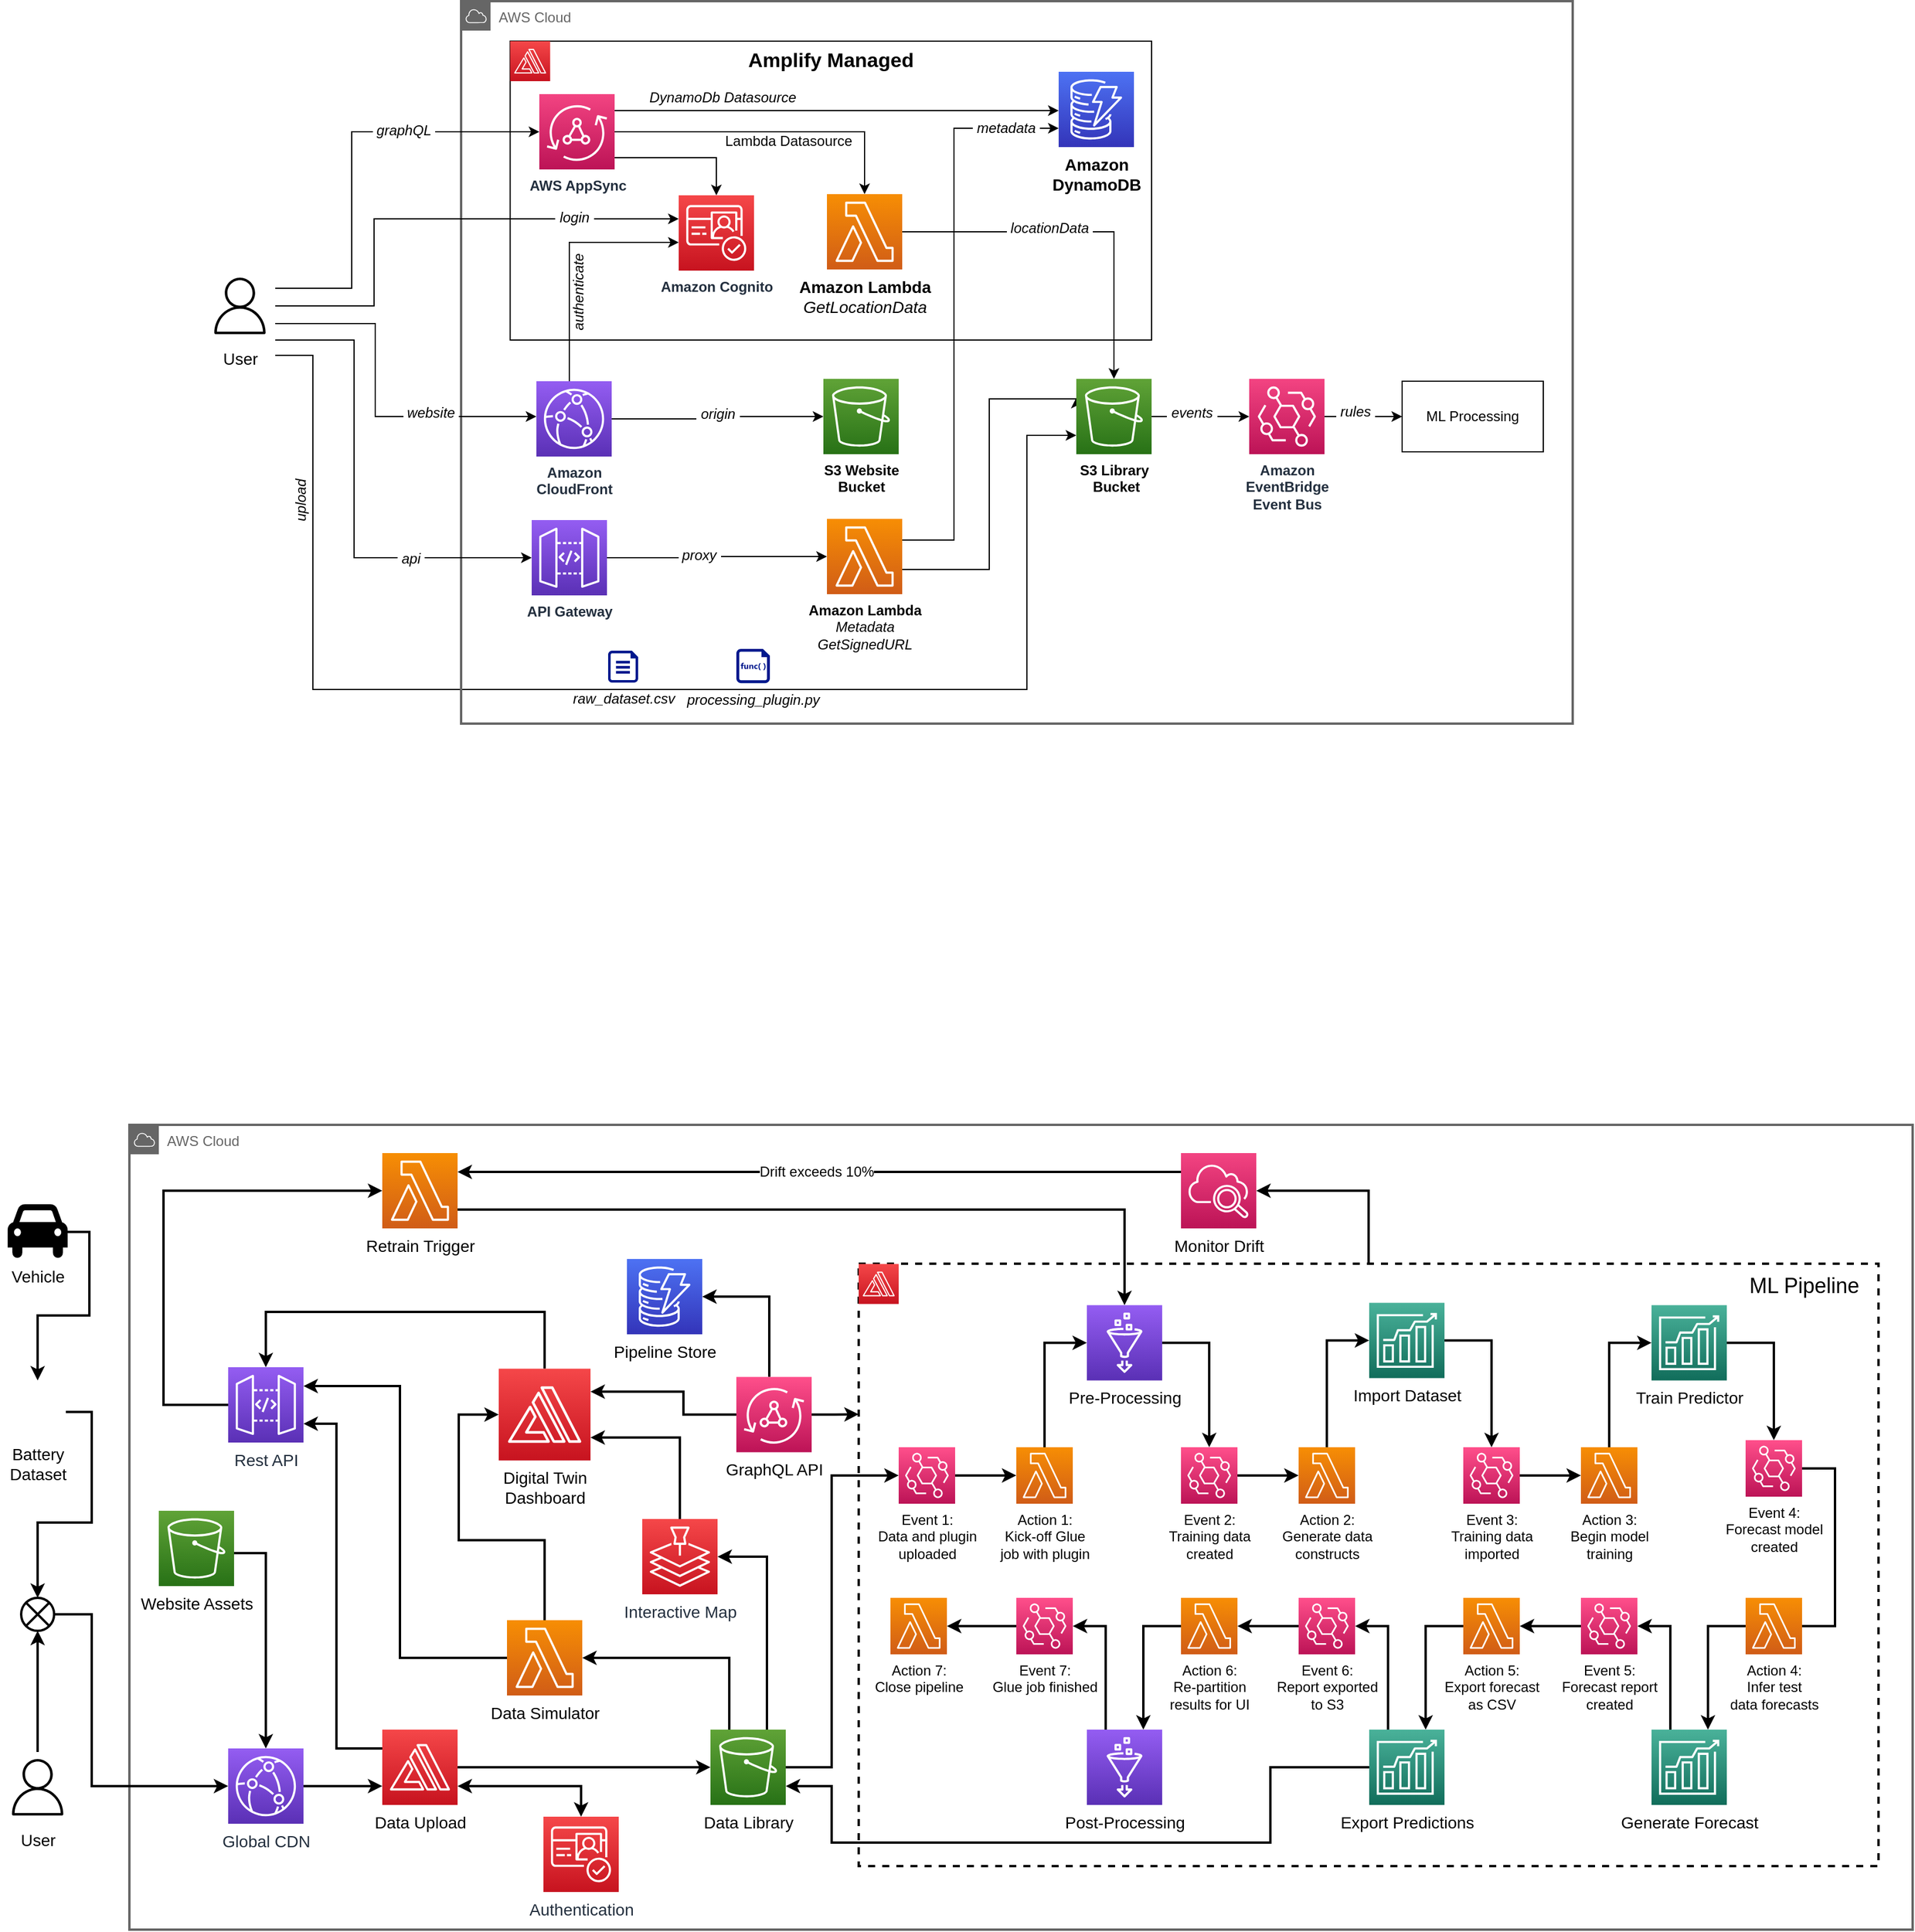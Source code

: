 <mxfile version="21.0.10" type="device"><diagram name="Page-1" id="3LhOR1ih2pNTyW29OGqx"><mxGraphModel dx="2637" dy="2078" grid="0" gridSize="10" guides="1" tooltips="1" connect="1" arrows="1" fold="1" page="1" pageScale="1" pageWidth="850" pageHeight="1100" background="none" math="0" shadow="0"><root><mxCell id="0"/><mxCell id="1" parent="0"/><mxCell id="kT318bFOkY7P5XkyRBdD-58" value="&lt;font color=&quot;#666666&quot;&gt;AWS Cloud&lt;/font&gt;" style="sketch=0;outlineConnect=0;gradientColor=none;html=1;whiteSpace=wrap;fontSize=12;fontStyle=0;shape=mxgraph.aws4.group;grIcon=mxgraph.aws4.group_aws_cloud;strokeColor=#666666;fillColor=none;verticalAlign=top;align=left;spacingLeft=30;fontColor=#AAB7B8;dashed=0;strokeWidth=2;" vertex="1" parent="1"><mxGeometry x="-244" y="252" width="1516" height="684" as="geometry"/></mxCell><mxCell id="kT318bFOkY7P5XkyRBdD-36" style="edgeStyle=orthogonalEdgeStyle;rounded=0;orthogonalLoop=1;jettySize=auto;html=1;entryX=1;entryY=0.5;entryDx=0;entryDy=0;entryPerimeter=0;strokeWidth=2;" edge="1" parent="1" source="lCmDNv2RC6m0VxY9_Cpt-93" target="p10kahuo8zrhUB25_8TW-40"><mxGeometry relative="1" as="geometry"/></mxCell><mxCell id="lCmDNv2RC6m0VxY9_Cpt-93" value="" style="rounded=0;whiteSpace=wrap;html=1;fontSize=14;fontColor=#000000;dashed=1;strokeColor=#000000;fillColor=none;strokeWidth=2;" parent="1" vertex="1"><mxGeometry x="376" y="370" width="867" height="512" as="geometry"/></mxCell><mxCell id="MmSirY19jaR_arWyiqNR-98" style="edgeStyle=orthogonalEdgeStyle;rounded=0;orthogonalLoop=1;jettySize=auto;html=1;entryX=0;entryY=0.75;entryDx=0;entryDy=0;entryPerimeter=0;" parent="1" target="MmSirY19jaR_arWyiqNR-14" edge="1"><mxGeometry relative="1" as="geometry"><mxPoint x="-120" y="-402" as="sourcePoint"/><Array as="points"><mxPoint x="-88" y="-402"/><mxPoint x="-88" y="-118"/><mxPoint x="519" y="-118"/><mxPoint x="519" y="-334"/></Array></mxGeometry></mxCell><mxCell id="MmSirY19jaR_arWyiqNR-109" value="&lt;i&gt;upload&lt;/i&gt;" style="text;html=1;align=center;verticalAlign=middle;resizable=0;points=[];labelBackgroundColor=#ffffff;rotation=-90;" parent="MmSirY19jaR_arWyiqNR-98" vertex="1" connectable="0"><mxGeometry x="-0.737" relative="1" as="geometry"><mxPoint x="-10" as="offset"/></mxGeometry></mxCell><mxCell id="MmSirY19jaR_arWyiqNR-3" value="&lt;font color=&quot;#666666&quot;&gt;AWS Cloud&lt;/font&gt;" style="sketch=0;outlineConnect=0;gradientColor=none;html=1;whiteSpace=wrap;fontSize=12;fontStyle=0;shape=mxgraph.aws4.group;grIcon=mxgraph.aws4.group_aws_cloud;strokeColor=#666666;fillColor=none;verticalAlign=top;align=left;spacingLeft=30;fontColor=#AAB7B8;dashed=0;strokeWidth=2;" parent="1" vertex="1"><mxGeometry x="38" y="-703" width="945" height="614" as="geometry"/></mxCell><mxCell id="MmSirY19jaR_arWyiqNR-4" value="&lt;b&gt;&lt;font style=&quot;font-size: 17px&quot;&gt;Amplify Managed&lt;/font&gt;&lt;/b&gt;" style="rounded=0;whiteSpace=wrap;html=1;verticalAlign=top;" parent="1" vertex="1"><mxGeometry x="79.71" y="-669" width="545.29" height="254" as="geometry"/></mxCell><mxCell id="kT318bFOkY7P5XkyRBdD-117" style="edgeStyle=orthogonalEdgeStyle;rounded=0;orthogonalLoop=1;jettySize=auto;html=1;entryX=0.5;entryY=1;entryDx=0;entryDy=0;strokeWidth=2;" edge="1" parent="1" source="p10kahuo8zrhUB25_8TW-3" target="p10kahuo8zrhUB25_8TW-8"><mxGeometry relative="1" as="geometry"/></mxCell><mxCell id="p10kahuo8zrhUB25_8TW-3" value="&lt;font style=&quot;font-size: 14px;&quot;&gt;User&lt;/font&gt;" style="outlineConnect=0;fontColor=#000000;gradientColor=none;strokeColor=#000000;fillColor=none;dashed=0;verticalLabelPosition=bottom;verticalAlign=top;align=center;html=1;fontSize=14;fontStyle=0;aspect=fixed;shape=mxgraph.aws4.resourceIcon;resIcon=mxgraph.aws4.user;strokeWidth=4;" parent="1" vertex="1"><mxGeometry x="-352" y="785" width="60" height="60" as="geometry"/></mxCell><mxCell id="kT318bFOkY7P5XkyRBdD-120" style="edgeStyle=orthogonalEdgeStyle;rounded=0;orthogonalLoop=1;jettySize=auto;html=1;entryX=0.5;entryY=0;entryDx=0;entryDy=0;strokeWidth=2;exitX=1;exitY=0.5;exitDx=0;exitDy=0;exitPerimeter=0;" edge="1" parent="1" source="p10kahuo8zrhUB25_8TW-5" target="kT318bFOkY7P5XkyRBdD-87"><mxGeometry relative="1" as="geometry"><Array as="points"><mxPoint x="-278" y="343"/><mxPoint x="-278" y="414"/><mxPoint x="-322" y="414"/></Array></mxGeometry></mxCell><mxCell id="p10kahuo8zrhUB25_8TW-5" value="&lt;font style=&quot;font-size: 14px;&quot;&gt;Vehicle&lt;/font&gt;" style="shape=mxgraph.signs.transportation.car_4;html=1;fillColor=#000000;strokeColor=#000000;verticalLabelPosition=bottom;verticalAlign=top;align=center;strokeWidth=1;fontColor=#000000;fontSize=14;" parent="1" vertex="1"><mxGeometry x="-347" y="320" width="50" height="46" as="geometry"/></mxCell><mxCell id="kT318bFOkY7P5XkyRBdD-123" style="edgeStyle=orthogonalEdgeStyle;rounded=0;orthogonalLoop=1;jettySize=auto;html=1;entryX=0;entryY=0.5;entryDx=0;entryDy=0;entryPerimeter=0;strokeWidth=2;" edge="1" parent="1" source="p10kahuo8zrhUB25_8TW-8" target="kT318bFOkY7P5XkyRBdD-2"><mxGeometry relative="1" as="geometry"><Array as="points"><mxPoint x="-276" y="668"/><mxPoint x="-276" y="814"/></Array></mxGeometry></mxCell><mxCell id="p10kahuo8zrhUB25_8TW-8" value="" style="shape=sumEllipse;perimeter=ellipsePerimeter;whiteSpace=wrap;html=1;backgroundOutline=1;strokeColor=#000000;strokeWidth=2;fillColor=none;fontColor=#000000;" parent="1" vertex="1"><mxGeometry x="-336" y="654" width="28" height="28" as="geometry"/></mxCell><mxCell id="lCmDNv2RC6m0VxY9_Cpt-48" style="edgeStyle=orthogonalEdgeStyle;rounded=0;orthogonalLoop=1;jettySize=auto;html=1;entryX=0.5;entryY=0;entryDx=0;entryDy=0;entryPerimeter=0;strokeColor=#000000;strokeWidth=2;fontSize=14;fontColor=#000000;" parent="1" source="p10kahuo8zrhUB25_8TW-22" target="lCmDNv2RC6m0VxY9_Cpt-10" edge="1"><mxGeometry relative="1" as="geometry"/></mxCell><mxCell id="p10kahuo8zrhUB25_8TW-22" value="&lt;font style=&quot;font-size: 14px;&quot;&gt;Pre-Processing&lt;/font&gt;" style="sketch=0;points=[[0,0,0],[0.25,0,0],[0.5,0,0],[0.75,0,0],[1,0,0],[0,1,0],[0.25,1,0],[0.5,1,0],[0.75,1,0],[1,1,0],[0,0.25,0],[0,0.5,0],[0,0.75,0],[1,0.25,0],[1,0.5,0],[1,0.75,0]];outlineConnect=0;fontColor=#000000;gradientColor=#945DF2;gradientDirection=north;fillColor=#5A30B5;strokeColor=#ffffff;dashed=0;verticalLabelPosition=bottom;verticalAlign=top;align=center;html=1;fontSize=12;fontStyle=0;aspect=fixed;shape=mxgraph.aws4.resourceIcon;resIcon=mxgraph.aws4.glue;strokeWidth=2;" parent="1" vertex="1"><mxGeometry x="570" y="405.24" width="64" height="64" as="geometry"/></mxCell><mxCell id="kT318bFOkY7P5XkyRBdD-104" style="edgeStyle=orthogonalEdgeStyle;rounded=0;orthogonalLoop=1;jettySize=auto;html=1;entryX=1;entryY=0.25;entryDx=0;entryDy=0;entryPerimeter=0;strokeWidth=2;" edge="1" parent="1" source="p10kahuo8zrhUB25_8TW-30" target="kT318bFOkY7P5XkyRBdD-6"><mxGeometry relative="1" as="geometry"><Array as="points"><mxPoint x="-14" y="705"/><mxPoint x="-14" y="474"/></Array></mxGeometry></mxCell><mxCell id="kT318bFOkY7P5XkyRBdD-106" style="edgeStyle=orthogonalEdgeStyle;rounded=0;orthogonalLoop=1;jettySize=auto;html=1;entryX=0;entryY=0.5;entryDx=0;entryDy=0;entryPerimeter=0;strokeWidth=2;" edge="1" parent="1" source="p10kahuo8zrhUB25_8TW-30" target="kT318bFOkY7P5XkyRBdD-11"><mxGeometry relative="1" as="geometry"><Array as="points"><mxPoint x="109" y="605"/><mxPoint x="36" y="605"/><mxPoint x="36" y="498"/></Array></mxGeometry></mxCell><mxCell id="p10kahuo8zrhUB25_8TW-30" value="&lt;font style=&quot;font-size: 14px;&quot;&gt;Data Simulator&lt;br&gt;&lt;/font&gt;" style="sketch=0;points=[[0,0,0],[0.25,0,0],[0.5,0,0],[0.75,0,0],[1,0,0],[0,1,0],[0.25,1,0],[0.5,1,0],[0.75,1,0],[1,1,0],[0,0.25,0],[0,0.5,0],[0,0.75,0],[1,0.25,0],[1,0.5,0],[1,0.75,0]];outlineConnect=0;fontColor=#000000;gradientColor=#F78E04;gradientDirection=north;fillColor=#D05C17;strokeColor=#ffffff;dashed=0;verticalLabelPosition=bottom;verticalAlign=top;align=center;html=1;fontSize=12;fontStyle=0;aspect=fixed;shape=mxgraph.aws4.resourceIcon;resIcon=mxgraph.aws4.lambda;strokeWidth=2;" parent="1" vertex="1"><mxGeometry x="77" y="673" width="64" height="64" as="geometry"/></mxCell><mxCell id="kT318bFOkY7P5XkyRBdD-37" style="edgeStyle=orthogonalEdgeStyle;rounded=0;orthogonalLoop=1;jettySize=auto;html=1;strokeWidth=2;exitX=0;exitY=0.25;exitDx=0;exitDy=0;exitPerimeter=0;entryX=1;entryY=0.25;entryDx=0;entryDy=0;entryPerimeter=0;" edge="1" parent="1" source="p10kahuo8zrhUB25_8TW-40" target="kT318bFOkY7P5XkyRBdD-12"><mxGeometry relative="1" as="geometry"><Array as="points"/></mxGeometry></mxCell><mxCell id="kT318bFOkY7P5XkyRBdD-38" value="Drift exceeds 10%" style="edgeLabel;html=1;align=center;verticalAlign=middle;resizable=0;points=[];fontSize=12;" vertex="1" connectable="0" parent="kT318bFOkY7P5XkyRBdD-37"><mxGeometry x="0.051" y="6" relative="1" as="geometry"><mxPoint x="13" y="-6" as="offset"/></mxGeometry></mxCell><mxCell id="p10kahuo8zrhUB25_8TW-40" value="&lt;font style=&quot;font-size: 14px;&quot;&gt;Monitor&lt;/font&gt;&lt;font style=&quot;font-size: 14px;&quot;&gt; Drift&lt;br&gt;&lt;/font&gt;" style="sketch=0;points=[[0,0,0],[0.25,0,0],[0.5,0,0],[0.75,0,0],[1,0,0],[0,1,0],[0.25,1,0],[0.5,1,0],[0.75,1,0],[1,1,0],[0,0.25,0],[0,0.5,0],[0,0.75,0],[1,0.25,0],[1,0.5,0],[1,0.75,0]];points=[[0,0,0],[0.25,0,0],[0.5,0,0],[0.75,0,0],[1,0,0],[0,1,0],[0.25,1,0],[0.5,1,0],[0.75,1,0],[1,1,0],[0,0.25,0],[0,0.5,0],[0,0.75,0],[1,0.25,0],[1,0.5,0],[1,0.75,0]];outlineConnect=0;fontColor=#000000;gradientColor=#F34482;gradientDirection=north;fillColor=#BC1356;strokeColor=#ffffff;dashed=0;verticalLabelPosition=bottom;verticalAlign=top;align=center;html=1;fontSize=12;fontStyle=0;aspect=fixed;shape=mxgraph.aws4.resourceIcon;resIcon=mxgraph.aws4.cloudwatch_2;strokeWidth=2;" parent="1" vertex="1"><mxGeometry x="650" y="276" width="64" height="64" as="geometry"/></mxCell><mxCell id="lCmDNv2RC6m0VxY9_Cpt-41" style="edgeStyle=orthogonalEdgeStyle;rounded=0;orthogonalLoop=1;jettySize=auto;html=1;strokeColor=#000000;strokeWidth=2;fontSize=14;fontColor=#000000;" parent="1" source="lCmDNv2RC6m0VxY9_Cpt-2" target="lCmDNv2RC6m0VxY9_Cpt-40" edge="1"><mxGeometry relative="1" as="geometry"/></mxCell><mxCell id="lCmDNv2RC6m0VxY9_Cpt-2" value="&lt;div&gt;&lt;font&gt;Event 1:&lt;/font&gt;&lt;/div&gt;&lt;div&gt;&lt;font&gt;Data and plugin&lt;/font&gt;&lt;/div&gt;&lt;div&gt;&lt;font&gt;uploaded&lt;/font&gt;&lt;/div&gt;" style="sketch=0;points=[[0,0,0],[0.25,0,0],[0.5,0,0],[0.75,0,0],[1,0,0],[0,1,0],[0.25,1,0],[0.5,1,0],[0.75,1,0],[1,1,0],[0,0.25,0],[0,0.5,0],[0,0.75,0],[1,0.25,0],[1,0.5,0],[1,0.75,0]];outlineConnect=0;fontColor=#000000;gradientColor=#FF4F8B;gradientDirection=north;fillColor=#BC1356;strokeColor=#ffffff;dashed=0;verticalLabelPosition=bottom;verticalAlign=top;align=center;html=1;fontSize=12;fontStyle=0;aspect=fixed;shape=mxgraph.aws4.resourceIcon;resIcon=mxgraph.aws4.eventbridge;" parent="1" vertex="1"><mxGeometry x="410" y="526" width="48" height="48" as="geometry"/></mxCell><mxCell id="kT318bFOkY7P5XkyRBdD-75" style="edgeStyle=orthogonalEdgeStyle;rounded=0;orthogonalLoop=1;jettySize=auto;html=1;entryX=0;entryY=0.5;entryDx=0;entryDy=0;entryPerimeter=0;strokeWidth=2;" edge="1" parent="1" source="lCmDNv2RC6m0VxY9_Cpt-3" target="lCmDNv2RC6m0VxY9_Cpt-2"><mxGeometry relative="1" as="geometry"><Array as="points"><mxPoint x="353" y="798"/><mxPoint x="353" y="550"/></Array></mxGeometry></mxCell><mxCell id="kT318bFOkY7P5XkyRBdD-100" style="edgeStyle=orthogonalEdgeStyle;rounded=0;orthogonalLoop=1;jettySize=auto;html=1;entryX=1;entryY=0.5;entryDx=0;entryDy=0;entryPerimeter=0;exitX=0.75;exitY=0;exitDx=0;exitDy=0;exitPerimeter=0;strokeWidth=2;" edge="1" parent="1" source="lCmDNv2RC6m0VxY9_Cpt-3" target="kT318bFOkY7P5XkyRBdD-15"><mxGeometry relative="1" as="geometry"><Array as="points"><mxPoint x="298" y="619"/></Array></mxGeometry></mxCell><mxCell id="kT318bFOkY7P5XkyRBdD-105" style="edgeStyle=orthogonalEdgeStyle;rounded=0;orthogonalLoop=1;jettySize=auto;html=1;entryX=1;entryY=0.5;entryDx=0;entryDy=0;entryPerimeter=0;exitX=0.25;exitY=0;exitDx=0;exitDy=0;exitPerimeter=0;strokeWidth=2;" edge="1" parent="1" source="lCmDNv2RC6m0VxY9_Cpt-3" target="p10kahuo8zrhUB25_8TW-30"><mxGeometry relative="1" as="geometry"/></mxCell><mxCell id="lCmDNv2RC6m0VxY9_Cpt-3" value="&lt;font style=&quot;font-size: 14px;&quot;&gt;Data Library&lt;br&gt;&lt;/font&gt;" style="sketch=0;points=[[0,0,0],[0.25,0,0],[0.5,0,0],[0.75,0,0],[1,0,0],[0,1,0],[0.25,1,0],[0.5,1,0],[0.75,1,0],[1,1,0],[0,0.25,0],[0,0.5,0],[0,0.75,0],[1,0.25,0],[1,0.5,0],[1,0.75,0]];outlineConnect=0;fontColor=#000000;gradientColor=#60A337;gradientDirection=north;fillColor=#277116;strokeColor=#ffffff;dashed=0;verticalLabelPosition=bottom;verticalAlign=top;align=center;html=1;fontSize=12;fontStyle=0;aspect=fixed;shape=mxgraph.aws4.resourceIcon;resIcon=mxgraph.aws4.s3;" parent="1" vertex="1"><mxGeometry x="250" y="766" width="64" height="64" as="geometry"/></mxCell><mxCell id="lCmDNv2RC6m0VxY9_Cpt-50" style="edgeStyle=orthogonalEdgeStyle;rounded=0;orthogonalLoop=1;jettySize=auto;html=1;entryX=0;entryY=0.5;entryDx=0;entryDy=0;entryPerimeter=0;strokeColor=#000000;strokeWidth=2;fontSize=14;fontColor=#000000;" parent="1" source="lCmDNv2RC6m0VxY9_Cpt-10" target="lCmDNv2RC6m0VxY9_Cpt-49" edge="1"><mxGeometry relative="1" as="geometry"/></mxCell><mxCell id="lCmDNv2RC6m0VxY9_Cpt-10" value="&lt;div&gt;&lt;font&gt;Event 2:&lt;/font&gt;&lt;/div&gt;&lt;div&gt;&lt;font&gt;Training data&lt;/font&gt;&lt;/div&gt;&lt;div&gt;&lt;font&gt;created&lt;br&gt;&lt;/font&gt;&lt;/div&gt;" style="sketch=0;points=[[0,0,0],[0.25,0,0],[0.5,0,0],[0.75,0,0],[1,0,0],[0,1,0],[0.25,1,0],[0.5,1,0],[0.75,1,0],[1,1,0],[0,0.25,0],[0,0.5,0],[0,0.75,0],[1,0.25,0],[1,0.5,0],[1,0.75,0]];outlineConnect=0;fontColor=#000000;gradientColor=#FF4F8B;gradientDirection=north;fillColor=#BC1356;strokeColor=#ffffff;dashed=0;verticalLabelPosition=bottom;verticalAlign=top;align=center;html=1;fontSize=12;fontStyle=0;aspect=fixed;shape=mxgraph.aws4.resourceIcon;resIcon=mxgraph.aws4.eventbridge;" parent="1" vertex="1"><mxGeometry x="650" y="526" width="48" height="48" as="geometry"/></mxCell><mxCell id="lCmDNv2RC6m0VxY9_Cpt-62" style="edgeStyle=orthogonalEdgeStyle;rounded=0;orthogonalLoop=1;jettySize=auto;html=1;strokeColor=#000000;strokeWidth=2;fontSize=14;fontColor=#000000;" parent="1" source="lCmDNv2RC6m0VxY9_Cpt-18" target="lCmDNv2RC6m0VxY9_Cpt-23" edge="1"><mxGeometry relative="1" as="geometry"/></mxCell><mxCell id="lCmDNv2RC6m0VxY9_Cpt-18" value="&lt;font style=&quot;font-size: 14px;&quot;&gt;Train Predictor&lt;br&gt;&lt;/font&gt;" style="sketch=0;points=[[0,0,0],[0.25,0,0],[0.5,0,0],[0.75,0,0],[1,0,0],[0,1,0],[0.25,1,0],[0.5,1,0],[0.75,1,0],[1,1,0],[0,0.25,0],[0,0.5,0],[0,0.75,0],[1,0.25,0],[1,0.5,0],[1,0.75,0]];outlineConnect=0;fontColor=#000000;gradientColor=#4AB29A;gradientDirection=north;fillColor=#116D5B;strokeColor=#ffffff;dashed=0;verticalLabelPosition=bottom;verticalAlign=top;align=center;html=1;fontSize=12;fontStyle=0;aspect=fixed;shape=mxgraph.aws4.resourceIcon;resIcon=mxgraph.aws4.forecast;strokeWidth=2;" parent="1" vertex="1"><mxGeometry x="1050" y="405.24" width="64" height="64" as="geometry"/></mxCell><mxCell id="lCmDNv2RC6m0VxY9_Cpt-56" style="edgeStyle=orthogonalEdgeStyle;rounded=0;orthogonalLoop=1;jettySize=auto;html=1;strokeColor=#000000;strokeWidth=2;fontSize=14;fontColor=#000000;" parent="1" source="lCmDNv2RC6m0VxY9_Cpt-19" target="lCmDNv2RC6m0VxY9_Cpt-55" edge="1"><mxGeometry relative="1" as="geometry"/></mxCell><mxCell id="lCmDNv2RC6m0VxY9_Cpt-19" value="&lt;div&gt;&lt;font&gt;Event 3:&lt;/font&gt;&lt;/div&gt;&lt;div&gt;&lt;font&gt;Training data&lt;/font&gt;&lt;/div&gt;&lt;div&gt;&lt;font&gt;imported&lt;/font&gt;&lt;br&gt;&lt;/div&gt;" style="sketch=0;points=[[0,0,0],[0.25,0,0],[0.5,0,0],[0.75,0,0],[1,0,0],[0,1,0],[0.25,1,0],[0.5,1,0],[0.75,1,0],[1,1,0],[0,0.25,0],[0,0.5,0],[0,0.75,0],[1,0.25,0],[1,0.5,0],[1,0.75,0]];outlineConnect=0;fontColor=#000000;gradientColor=#FF4F8B;gradientDirection=north;fillColor=#BC1356;strokeColor=#ffffff;dashed=0;verticalLabelPosition=bottom;verticalAlign=top;align=center;html=1;fontSize=12;fontStyle=0;aspect=fixed;shape=mxgraph.aws4.resourceIcon;resIcon=mxgraph.aws4.eventbridge;" parent="1" vertex="1"><mxGeometry x="890" y="526" width="48" height="48" as="geometry"/></mxCell><mxCell id="kT318bFOkY7P5XkyRBdD-25" style="edgeStyle=orthogonalEdgeStyle;rounded=0;orthogonalLoop=1;jettySize=auto;html=1;entryX=1;entryY=0.5;entryDx=0;entryDy=0;entryPerimeter=0;exitX=0.25;exitY=0;exitDx=0;exitDy=0;exitPerimeter=0;strokeWidth=2;" edge="1" parent="1" source="lCmDNv2RC6m0VxY9_Cpt-22" target="lCmDNv2RC6m0VxY9_Cpt-28"><mxGeometry relative="1" as="geometry"/></mxCell><mxCell id="lCmDNv2RC6m0VxY9_Cpt-22" value="&lt;font style=&quot;font-size: 14px;&quot;&gt;Generate Forecast&lt;br&gt;&lt;/font&gt;" style="sketch=0;points=[[0,0,0],[0.25,0,0],[0.5,0,0],[0.75,0,0],[1,0,0],[0,1,0],[0.25,1,0],[0.5,1,0],[0.75,1,0],[1,1,0],[0,0.25,0],[0,0.5,0],[0,0.75,0],[1,0.25,0],[1,0.5,0],[1,0.75,0]];outlineConnect=0;fontColor=#000000;gradientColor=#4AB29A;gradientDirection=north;fillColor=#116D5B;strokeColor=#ffffff;dashed=0;verticalLabelPosition=bottom;verticalAlign=top;align=center;html=1;fontSize=12;fontStyle=0;aspect=fixed;shape=mxgraph.aws4.resourceIcon;resIcon=mxgraph.aws4.forecast;strokeWidth=2;" parent="1" vertex="1"><mxGeometry x="1050" y="766" width="64" height="64" as="geometry"/></mxCell><mxCell id="lCmDNv2RC6m0VxY9_Cpt-71" style="edgeStyle=orthogonalEdgeStyle;rounded=0;orthogonalLoop=1;jettySize=auto;html=1;entryX=0;entryY=0.5;entryDx=0;entryDy=0;entryPerimeter=0;strokeColor=#000000;strokeWidth=2;fontSize=14;fontColor=#000000;" parent="1" source="lCmDNv2RC6m0VxY9_Cpt-23" target="lCmDNv2RC6m0VxY9_Cpt-63" edge="1"><mxGeometry relative="1" as="geometry"><Array as="points"><mxPoint x="1206" y="544"/><mxPoint x="1206" y="678"/></Array></mxGeometry></mxCell><mxCell id="lCmDNv2RC6m0VxY9_Cpt-23" value="&lt;div&gt;&lt;font&gt;Event 4:&lt;/font&gt;&lt;/div&gt;&lt;div&gt;&lt;font&gt;Forecast model&lt;/font&gt;&lt;/div&gt;&lt;div&gt;&lt;font&gt;created&lt;/font&gt;&lt;br&gt;&lt;/div&gt;" style="sketch=0;points=[[0,0,0],[0.25,0,0],[0.5,0,0],[0.75,0,0],[1,0,0],[0,1,0],[0.25,1,0],[0.5,1,0],[0.75,1,0],[1,1,0],[0,0.25,0],[0,0.5,0],[0,0.75,0],[1,0.25,0],[1,0.5,0],[1,0.75,0]];outlineConnect=0;fontColor=#000000;gradientColor=#FF4F8B;gradientDirection=north;fillColor=#BC1356;strokeColor=#ffffff;dashed=0;verticalLabelPosition=bottom;verticalAlign=top;align=center;html=1;fontSize=12;fontStyle=0;aspect=fixed;shape=mxgraph.aws4.resourceIcon;resIcon=mxgraph.aws4.eventbridge;" parent="1" vertex="1"><mxGeometry x="1130" y="520" width="48" height="48" as="geometry"/></mxCell><mxCell id="kT318bFOkY7P5XkyRBdD-29" style="edgeStyle=orthogonalEdgeStyle;rounded=0;orthogonalLoop=1;jettySize=auto;html=1;entryX=1;entryY=0.5;entryDx=0;entryDy=0;entryPerimeter=0;exitX=0.25;exitY=0;exitDx=0;exitDy=0;exitPerimeter=0;strokeWidth=2;" edge="1" parent="1" source="lCmDNv2RC6m0VxY9_Cpt-27" target="lCmDNv2RC6m0VxY9_Cpt-32"><mxGeometry relative="1" as="geometry"/></mxCell><mxCell id="kT318bFOkY7P5XkyRBdD-42" style="edgeStyle=orthogonalEdgeStyle;rounded=0;orthogonalLoop=1;jettySize=auto;html=1;entryX=1;entryY=0.75;entryDx=0;entryDy=0;entryPerimeter=0;strokeWidth=2;" edge="1" parent="1" source="lCmDNv2RC6m0VxY9_Cpt-27" target="lCmDNv2RC6m0VxY9_Cpt-3"><mxGeometry relative="1" as="geometry"><Array as="points"><mxPoint x="726" y="798"/><mxPoint x="726" y="862"/><mxPoint x="353" y="862"/><mxPoint x="353" y="814"/></Array></mxGeometry></mxCell><mxCell id="lCmDNv2RC6m0VxY9_Cpt-27" value="&lt;font style=&quot;font-size: 14px;&quot;&gt;Export Predictions&lt;br&gt;&lt;/font&gt;" style="sketch=0;points=[[0,0,0],[0.25,0,0],[0.5,0,0],[0.75,0,0],[1,0,0],[0,1,0],[0.25,1,0],[0.5,1,0],[0.75,1,0],[1,1,0],[0,0.25,0],[0,0.5,0],[0,0.75,0],[1,0.25,0],[1,0.5,0],[1,0.75,0]];outlineConnect=0;fontColor=#000000;gradientColor=#4AB29A;gradientDirection=north;fillColor=#116D5B;strokeColor=#ffffff;dashed=0;verticalLabelPosition=bottom;verticalAlign=top;align=center;html=1;fontSize=12;fontStyle=0;aspect=fixed;shape=mxgraph.aws4.resourceIcon;resIcon=mxgraph.aws4.forecast;strokeWidth=2;" parent="1" vertex="1"><mxGeometry x="810" y="766" width="64" height="64" as="geometry"/></mxCell><mxCell id="kT318bFOkY7P5XkyRBdD-26" style="edgeStyle=orthogonalEdgeStyle;rounded=0;orthogonalLoop=1;jettySize=auto;html=1;entryX=1;entryY=0.5;entryDx=0;entryDy=0;entryPerimeter=0;strokeWidth=2;" edge="1" parent="1" source="lCmDNv2RC6m0VxY9_Cpt-28" target="lCmDNv2RC6m0VxY9_Cpt-67"><mxGeometry relative="1" as="geometry"/></mxCell><mxCell id="lCmDNv2RC6m0VxY9_Cpt-28" value="&lt;div&gt;&lt;font&gt;Event 5:&lt;/font&gt;&lt;/div&gt;&lt;div&gt;&lt;font&gt;Forecast report&lt;/font&gt;&lt;/div&gt;&lt;div&gt;&lt;font&gt;created&lt;br&gt;&lt;/font&gt;&lt;/div&gt;" style="sketch=0;points=[[0,0,0],[0.25,0,0],[0.5,0,0],[0.75,0,0],[1,0,0],[0,1,0],[0.25,1,0],[0.5,1,0],[0.75,1,0],[1,1,0],[0,0.25,0],[0,0.5,0],[0,0.75,0],[1,0.25,0],[1,0.5,0],[1,0.75,0]];outlineConnect=0;fontColor=#000000;gradientColor=#FF4F8B;gradientDirection=north;fillColor=#BC1356;strokeColor=#ffffff;dashed=0;verticalLabelPosition=bottom;verticalAlign=top;align=center;html=1;fontSize=12;fontStyle=0;aspect=fixed;shape=mxgraph.aws4.resourceIcon;resIcon=mxgraph.aws4.eventbridge;" parent="1" vertex="1"><mxGeometry x="990" y="654" width="48" height="48" as="geometry"/></mxCell><mxCell id="kT318bFOkY7P5XkyRBdD-32" style="edgeStyle=orthogonalEdgeStyle;rounded=0;orthogonalLoop=1;jettySize=auto;html=1;entryX=1;entryY=0.5;entryDx=0;entryDy=0;entryPerimeter=0;strokeWidth=2;exitX=0.25;exitY=0;exitDx=0;exitDy=0;exitPerimeter=0;" edge="1" parent="1" source="lCmDNv2RC6m0VxY9_Cpt-31" target="lCmDNv2RC6m0VxY9_Cpt-35"><mxGeometry relative="1" as="geometry"/></mxCell><mxCell id="lCmDNv2RC6m0VxY9_Cpt-31" value="&lt;font style=&quot;font-size: 14px;&quot;&gt;Post-Processing&lt;/font&gt;" style="sketch=0;points=[[0,0,0],[0.25,0,0],[0.5,0,0],[0.75,0,0],[1,0,0],[0,1,0],[0.25,1,0],[0.5,1,0],[0.75,1,0],[1,1,0],[0,0.25,0],[0,0.5,0],[0,0.75,0],[1,0.25,0],[1,0.5,0],[1,0.75,0]];outlineConnect=0;fontColor=#000000;gradientColor=#945DF2;gradientDirection=north;fillColor=#5A30B5;strokeColor=#ffffff;dashed=0;verticalLabelPosition=bottom;verticalAlign=top;align=center;html=1;fontSize=12;fontStyle=0;aspect=fixed;shape=mxgraph.aws4.resourceIcon;resIcon=mxgraph.aws4.glue;strokeWidth=2;" parent="1" vertex="1"><mxGeometry x="570" y="766" width="64" height="64" as="geometry"/></mxCell><mxCell id="lCmDNv2RC6m0VxY9_Cpt-83" style="edgeStyle=orthogonalEdgeStyle;rounded=0;orthogonalLoop=1;jettySize=auto;html=1;entryX=1;entryY=0.5;entryDx=0;entryDy=0;entryPerimeter=0;strokeColor=#FFFFFF;strokeWidth=2;fontSize=14;fontColor=#000000;" parent="1" source="lCmDNv2RC6m0VxY9_Cpt-32" target="lCmDNv2RC6m0VxY9_Cpt-82" edge="1"><mxGeometry relative="1" as="geometry"/></mxCell><mxCell id="kT318bFOkY7P5XkyRBdD-30" style="edgeStyle=orthogonalEdgeStyle;rounded=0;orthogonalLoop=1;jettySize=auto;html=1;strokeWidth=2;" edge="1" parent="1" source="lCmDNv2RC6m0VxY9_Cpt-32" target="lCmDNv2RC6m0VxY9_Cpt-82"><mxGeometry relative="1" as="geometry"/></mxCell><mxCell id="lCmDNv2RC6m0VxY9_Cpt-32" value="&lt;div&gt;&lt;font&gt;Event 6:&lt;/font&gt;&lt;/div&gt;&lt;div&gt;&lt;font&gt;Report exported&lt;/font&gt;&lt;/div&gt;&lt;div&gt;&lt;font&gt;to S3&lt;br&gt;&lt;/font&gt;&lt;/div&gt;" style="sketch=0;points=[[0,0,0],[0.25,0,0],[0.5,0,0],[0.75,0,0],[1,0,0],[0,1,0],[0.25,1,0],[0.5,1,0],[0.75,1,0],[1,1,0],[0,0.25,0],[0,0.5,0],[0,0.75,0],[1,0.25,0],[1,0.5,0],[1,0.75,0]];outlineConnect=0;fontColor=#000000;gradientColor=#FF4F8B;gradientDirection=north;fillColor=#BC1356;strokeColor=#ffffff;dashed=0;verticalLabelPosition=bottom;verticalAlign=top;align=center;html=1;fontSize=12;fontStyle=0;aspect=fixed;shape=mxgraph.aws4.resourceIcon;resIcon=mxgraph.aws4.eventbridge;" parent="1" vertex="1"><mxGeometry x="750" y="654" width="48" height="48" as="geometry"/></mxCell><mxCell id="lCmDNv2RC6m0VxY9_Cpt-87" style="edgeStyle=orthogonalEdgeStyle;rounded=0;orthogonalLoop=1;jettySize=auto;html=1;entryX=1;entryY=0.5;entryDx=0;entryDy=0;entryPerimeter=0;strokeColor=#000000;strokeWidth=2;fontSize=14;fontColor=#000000;" parent="1" source="lCmDNv2RC6m0VxY9_Cpt-35" target="lCmDNv2RC6m0VxY9_Cpt-85" edge="1"><mxGeometry relative="1" as="geometry"/></mxCell><mxCell id="lCmDNv2RC6m0VxY9_Cpt-35" value="&lt;div&gt;&lt;font&gt;Event 7:&lt;/font&gt;&lt;/div&gt;&lt;div&gt;&lt;font&gt;Glue job finished&lt;br&gt;&lt;/font&gt;&lt;/div&gt;" style="sketch=0;points=[[0,0,0],[0.25,0,0],[0.5,0,0],[0.75,0,0],[1,0,0],[0,1,0],[0.25,1,0],[0.5,1,0],[0.75,1,0],[1,1,0],[0,0.25,0],[0,0.5,0],[0,0.75,0],[1,0.25,0],[1,0.5,0],[1,0.75,0]];outlineConnect=0;fontColor=#000000;gradientColor=#FF4F8B;gradientDirection=north;fillColor=#BC1356;strokeColor=#ffffff;dashed=0;verticalLabelPosition=bottom;verticalAlign=top;align=center;html=1;fontSize=12;fontStyle=0;aspect=fixed;shape=mxgraph.aws4.resourceIcon;resIcon=mxgraph.aws4.eventbridge;" parent="1" vertex="1"><mxGeometry x="510" y="654" width="48" height="48" as="geometry"/></mxCell><mxCell id="lCmDNv2RC6m0VxY9_Cpt-46" style="edgeStyle=orthogonalEdgeStyle;rounded=0;orthogonalLoop=1;jettySize=auto;html=1;entryX=0;entryY=0.5;entryDx=0;entryDy=0;entryPerimeter=0;strokeColor=#000000;strokeWidth=2;fontSize=14;fontColor=#000000;exitX=0.5;exitY=0;exitDx=0;exitDy=0;exitPerimeter=0;" parent="1" source="lCmDNv2RC6m0VxY9_Cpt-40" target="p10kahuo8zrhUB25_8TW-22" edge="1"><mxGeometry relative="1" as="geometry"/></mxCell><mxCell id="lCmDNv2RC6m0VxY9_Cpt-40" value="&lt;div&gt;&lt;font&gt;Action 1:&lt;/font&gt;&lt;/div&gt;&lt;div&gt;&lt;font&gt;Kick-off Glue&lt;/font&gt;&lt;/div&gt;&lt;div&gt;&lt;font&gt;job with plugin&lt;br&gt;&lt;/font&gt;&lt;/div&gt;" style="sketch=0;points=[[0,0,0],[0.25,0,0],[0.5,0,0],[0.75,0,0],[1,0,0],[0,1,0],[0.25,1,0],[0.5,1,0],[0.75,1,0],[1,1,0],[0,0.25,0],[0,0.5,0],[0,0.75,0],[1,0.25,0],[1,0.5,0],[1,0.75,0]];outlineConnect=0;fontColor=#000000;gradientColor=#F78E04;gradientDirection=north;fillColor=#D05C17;strokeColor=#ffffff;dashed=0;verticalLabelPosition=bottom;verticalAlign=top;align=center;html=1;fontSize=12;fontStyle=0;aspect=fixed;shape=mxgraph.aws4.resourceIcon;resIcon=mxgraph.aws4.lambda;strokeWidth=2;" parent="1" vertex="1"><mxGeometry x="510" y="526" width="48" height="48" as="geometry"/></mxCell><mxCell id="lCmDNv2RC6m0VxY9_Cpt-54" style="edgeStyle=orthogonalEdgeStyle;rounded=0;orthogonalLoop=1;jettySize=auto;html=1;strokeColor=#000000;strokeWidth=2;fontSize=14;fontColor=#000000;" parent="1" source="lCmDNv2RC6m0VxY9_Cpt-14" target="lCmDNv2RC6m0VxY9_Cpt-19" edge="1"><mxGeometry relative="1" as="geometry"/></mxCell><mxCell id="lCmDNv2RC6m0VxY9_Cpt-14" value="&lt;font style=&quot;font-size: 14px;&quot;&gt;Import Dataset&lt;/font&gt;" style="sketch=0;points=[[0,0,0],[0.25,0,0],[0.5,0,0],[0.75,0,0],[1,0,0],[0,1,0],[0.25,1,0],[0.5,1,0],[0.75,1,0],[1,1,0],[0,0.25,0],[0,0.5,0],[0,0.75,0],[1,0.25,0],[1,0.5,0],[1,0.75,0]];outlineConnect=0;fontColor=#000000;gradientColor=#4AB29A;gradientDirection=north;fillColor=#116D5B;strokeColor=#ffffff;dashed=0;verticalLabelPosition=bottom;verticalAlign=top;align=center;html=1;fontSize=12;fontStyle=0;aspect=fixed;shape=mxgraph.aws4.resourceIcon;resIcon=mxgraph.aws4.forecast;strokeWidth=2;" parent="1" vertex="1"><mxGeometry x="810" y="403.24" width="64" height="64" as="geometry"/></mxCell><mxCell id="lCmDNv2RC6m0VxY9_Cpt-51" style="edgeStyle=orthogonalEdgeStyle;rounded=0;orthogonalLoop=1;jettySize=auto;html=1;entryX=0;entryY=0.5;entryDx=0;entryDy=0;entryPerimeter=0;strokeColor=#000000;strokeWidth=2;fontSize=14;fontColor=#000000;exitX=0.5;exitY=0;exitDx=0;exitDy=0;exitPerimeter=0;" parent="1" source="lCmDNv2RC6m0VxY9_Cpt-49" target="lCmDNv2RC6m0VxY9_Cpt-14" edge="1"><mxGeometry relative="1" as="geometry"/></mxCell><mxCell id="lCmDNv2RC6m0VxY9_Cpt-49" value="&lt;div&gt;&lt;font&gt;Action 2:&lt;/font&gt;&lt;/div&gt;&lt;div&gt;&lt;font&gt;Generate data&lt;/font&gt;&lt;/div&gt;&lt;div&gt;&lt;font&gt;constructs&lt;/font&gt;&lt;/div&gt;" style="sketch=0;points=[[0,0,0],[0.25,0,0],[0.5,0,0],[0.75,0,0],[1,0,0],[0,1,0],[0.25,1,0],[0.5,1,0],[0.75,1,0],[1,1,0],[0,0.25,0],[0,0.5,0],[0,0.75,0],[1,0.25,0],[1,0.5,0],[1,0.75,0]];outlineConnect=0;fontColor=#000000;gradientColor=#F78E04;gradientDirection=north;fillColor=#D05C17;strokeColor=#ffffff;dashed=0;verticalLabelPosition=bottom;verticalAlign=top;align=center;html=1;fontSize=12;fontStyle=0;aspect=fixed;shape=mxgraph.aws4.resourceIcon;resIcon=mxgraph.aws4.lambda;strokeWidth=2;" parent="1" vertex="1"><mxGeometry x="750" y="526" width="48" height="48" as="geometry"/></mxCell><mxCell id="lCmDNv2RC6m0VxY9_Cpt-60" style="edgeStyle=orthogonalEdgeStyle;rounded=0;orthogonalLoop=1;jettySize=auto;html=1;entryX=0;entryY=0.5;entryDx=0;entryDy=0;entryPerimeter=0;strokeColor=#000000;strokeWidth=2;fontSize=14;fontColor=#000000;exitX=0.5;exitY=0;exitDx=0;exitDy=0;exitPerimeter=0;" parent="1" source="lCmDNv2RC6m0VxY9_Cpt-55" target="lCmDNv2RC6m0VxY9_Cpt-18" edge="1"><mxGeometry relative="1" as="geometry"/></mxCell><mxCell id="lCmDNv2RC6m0VxY9_Cpt-55" value="&lt;div&gt;&lt;font&gt;Action 3:&lt;/font&gt;&lt;/div&gt;&lt;div&gt;&lt;font&gt;Begin model&lt;/font&gt;&lt;/div&gt;&lt;div&gt;&lt;font&gt;training&lt;br&gt;&lt;/font&gt;&lt;/div&gt;" style="sketch=0;points=[[0,0,0],[0.25,0,0],[0.5,0,0],[0.75,0,0],[1,0,0],[0,1,0],[0.25,1,0],[0.5,1,0],[0.75,1,0],[1,1,0],[0,0.25,0],[0,0.5,0],[0,0.75,0],[1,0.25,0],[1,0.5,0],[1,0.75,0]];outlineConnect=0;fontColor=#000000;gradientColor=#F78E04;gradientDirection=north;fillColor=#D05C17;strokeColor=#ffffff;dashed=0;verticalLabelPosition=bottom;verticalAlign=top;align=center;html=1;fontSize=12;fontStyle=0;aspect=fixed;shape=mxgraph.aws4.resourceIcon;resIcon=mxgraph.aws4.lambda;strokeWidth=2;" parent="1" vertex="1"><mxGeometry x="990" y="526" width="48" height="48" as="geometry"/></mxCell><mxCell id="kT318bFOkY7P5XkyRBdD-23" style="edgeStyle=orthogonalEdgeStyle;rounded=0;orthogonalLoop=1;jettySize=auto;html=1;entryX=0.75;entryY=0;entryDx=0;entryDy=0;entryPerimeter=0;strokeWidth=2;" edge="1" parent="1" source="lCmDNv2RC6m0VxY9_Cpt-63" target="lCmDNv2RC6m0VxY9_Cpt-22"><mxGeometry relative="1" as="geometry"/></mxCell><mxCell id="lCmDNv2RC6m0VxY9_Cpt-63" value="&lt;div&gt;&lt;font&gt;Action 4:&lt;/font&gt;&lt;/div&gt;&lt;div&gt;&lt;font&gt;Infer test&lt;/font&gt;&lt;/div&gt;&lt;div&gt;&lt;font&gt;data forecasts&lt;br&gt;&lt;/font&gt;&lt;/div&gt;" style="sketch=0;points=[[0,0,0],[0.25,0,0],[0.5,0,0],[0.75,0,0],[1,0,0],[0,1,0],[0.25,1,0],[0.5,1,0],[0.75,1,0],[1,1,0],[0,0.25,0],[0,0.5,0],[0,0.75,0],[1,0.25,0],[1,0.5,0],[1,0.75,0]];outlineConnect=0;fontColor=#000000;gradientColor=#F78E04;gradientDirection=north;fillColor=#D05C17;strokeColor=#ffffff;dashed=0;verticalLabelPosition=bottom;verticalAlign=top;align=center;html=1;fontSize=12;fontStyle=0;aspect=fixed;shape=mxgraph.aws4.resourceIcon;resIcon=mxgraph.aws4.lambda;strokeWidth=2;" parent="1" vertex="1"><mxGeometry x="1130" y="654" width="48" height="48" as="geometry"/></mxCell><mxCell id="kT318bFOkY7P5XkyRBdD-27" style="edgeStyle=orthogonalEdgeStyle;rounded=0;orthogonalLoop=1;jettySize=auto;html=1;entryX=0.75;entryY=0;entryDx=0;entryDy=0;entryPerimeter=0;strokeWidth=2;" edge="1" parent="1" source="lCmDNv2RC6m0VxY9_Cpt-67" target="lCmDNv2RC6m0VxY9_Cpt-27"><mxGeometry relative="1" as="geometry"/></mxCell><mxCell id="lCmDNv2RC6m0VxY9_Cpt-67" value="&lt;div&gt;&lt;font&gt;Action 5:&lt;/font&gt;&lt;/div&gt;&lt;div&gt;&lt;font&gt;Export forecast&lt;/font&gt;&lt;/div&gt;&lt;div&gt;&lt;font&gt;as CSV&lt;br&gt;&lt;/font&gt;&lt;/div&gt;" style="sketch=0;points=[[0,0,0],[0.25,0,0],[0.5,0,0],[0.75,0,0],[1,0,0],[0,1,0],[0.25,1,0],[0.5,1,0],[0.75,1,0],[1,1,0],[0,0.25,0],[0,0.5,0],[0,0.75,0],[1,0.25,0],[1,0.5,0],[1,0.75,0]];outlineConnect=0;fontColor=#000000;gradientColor=#F78E04;gradientDirection=north;fillColor=#D05C17;strokeColor=#ffffff;dashed=0;verticalLabelPosition=bottom;verticalAlign=top;align=center;html=1;fontSize=12;fontStyle=0;aspect=fixed;shape=mxgraph.aws4.resourceIcon;resIcon=mxgraph.aws4.lambda;strokeWidth=2;" parent="1" vertex="1"><mxGeometry x="890" y="654" width="48" height="48" as="geometry"/></mxCell><mxCell id="kT318bFOkY7P5XkyRBdD-31" style="edgeStyle=orthogonalEdgeStyle;rounded=0;orthogonalLoop=1;jettySize=auto;html=1;entryX=0.75;entryY=0;entryDx=0;entryDy=0;entryPerimeter=0;strokeWidth=2;" edge="1" parent="1" source="lCmDNv2RC6m0VxY9_Cpt-82" target="lCmDNv2RC6m0VxY9_Cpt-31"><mxGeometry relative="1" as="geometry"/></mxCell><mxCell id="lCmDNv2RC6m0VxY9_Cpt-82" value="&lt;div&gt;&lt;font&gt;Action 6:&lt;/font&gt;&lt;/div&gt;&lt;div&gt;&lt;font&gt;Re-partition&lt;/font&gt;&lt;/div&gt;&lt;div&gt;&lt;font&gt;results for UI&lt;br&gt;&lt;/font&gt;&lt;/div&gt;" style="sketch=0;points=[[0,0,0],[0.25,0,0],[0.5,0,0],[0.75,0,0],[1,0,0],[0,1,0],[0.25,1,0],[0.5,1,0],[0.75,1,0],[1,1,0],[0,0.25,0],[0,0.5,0],[0,0.75,0],[1,0.25,0],[1,0.5,0],[1,0.75,0]];outlineConnect=0;fontColor=#000000;gradientColor=#F78E04;gradientDirection=north;fillColor=#D05C17;strokeColor=#ffffff;dashed=0;verticalLabelPosition=bottom;verticalAlign=top;align=center;html=1;fontSize=12;fontStyle=0;aspect=fixed;shape=mxgraph.aws4.resourceIcon;resIcon=mxgraph.aws4.lambda;strokeWidth=2;" parent="1" vertex="1"><mxGeometry x="650" y="654" width="48" height="48" as="geometry"/></mxCell><mxCell id="lCmDNv2RC6m0VxY9_Cpt-85" value="&lt;div&gt;&lt;font&gt;Action 7:&lt;br&gt;&lt;/font&gt;&lt;/div&gt;&lt;div&gt;&lt;font&gt;Close pipeline&lt;br&gt;&lt;/font&gt;&lt;/div&gt;" style="sketch=0;points=[[0,0,0],[0.25,0,0],[0.5,0,0],[0.75,0,0],[1,0,0],[0,1,0],[0.25,1,0],[0.5,1,0],[0.75,1,0],[1,1,0],[0,0.25,0],[0,0.5,0],[0,0.75,0],[1,0.25,0],[1,0.5,0],[1,0.75,0]];outlineConnect=0;fontColor=#000000;gradientColor=#F78E04;gradientDirection=north;fillColor=#D05C17;strokeColor=#ffffff;dashed=0;verticalLabelPosition=bottom;verticalAlign=top;align=center;html=1;fontSize=12;fontStyle=0;aspect=fixed;shape=mxgraph.aws4.resourceIcon;resIcon=mxgraph.aws4.lambda;strokeWidth=2;" parent="1" vertex="1"><mxGeometry x="403" y="654" width="48" height="48" as="geometry"/></mxCell><mxCell id="lCmDNv2RC6m0VxY9_Cpt-92" value="&lt;font style=&quot;font-size: 14px;&quot;&gt;Pipeline Store&lt;/font&gt;" style="sketch=0;points=[[0,0,0],[0.25,0,0],[0.5,0,0],[0.75,0,0],[1,0,0],[0,1,0],[0.25,1,0],[0.5,1,0],[0.75,1,0],[1,1,0],[0,0.25,0],[0,0.5,0],[0,0.75,0],[1,0.25,0],[1,0.5,0],[1,0.75,0]];outlineConnect=0;fontColor=#000000;gradientColor=#4D72F3;gradientDirection=north;fillColor=#3334B9;strokeColor=#ffffff;dashed=0;verticalLabelPosition=bottom;verticalAlign=top;align=center;html=1;fontSize=12;fontStyle=0;aspect=fixed;shape=mxgraph.aws4.resourceIcon;resIcon=mxgraph.aws4.dynamodb;" parent="1" vertex="1"><mxGeometry x="179" y="366" width="64" height="64" as="geometry"/></mxCell><mxCell id="kT318bFOkY7P5XkyRBdD-57" style="edgeStyle=orthogonalEdgeStyle;rounded=0;orthogonalLoop=1;jettySize=auto;html=1;entryX=0;entryY=0.5;entryDx=0;entryDy=0;entryPerimeter=0;strokeWidth=2;" edge="1" parent="1" source="lCmDNv2RC6m0VxY9_Cpt-1" target="lCmDNv2RC6m0VxY9_Cpt-3"><mxGeometry relative="1" as="geometry"/></mxCell><mxCell id="kT318bFOkY7P5XkyRBdD-81" style="edgeStyle=orthogonalEdgeStyle;rounded=0;orthogonalLoop=1;jettySize=auto;html=1;exitX=1;exitY=0.75;exitDx=0;exitDy=0;exitPerimeter=0;startArrow=classic;startFill=1;strokeWidth=2;" edge="1" parent="1" source="lCmDNv2RC6m0VxY9_Cpt-1" target="kT318bFOkY7P5XkyRBdD-5"><mxGeometry relative="1" as="geometry"/></mxCell><mxCell id="kT318bFOkY7P5XkyRBdD-94" style="edgeStyle=orthogonalEdgeStyle;rounded=0;orthogonalLoop=1;jettySize=auto;html=1;entryX=1;entryY=0.75;entryDx=0;entryDy=0;entryPerimeter=0;strokeWidth=2;exitX=0;exitY=0.25;exitDx=0;exitDy=0;exitPerimeter=0;" edge="1" parent="1" source="lCmDNv2RC6m0VxY9_Cpt-1" target="kT318bFOkY7P5XkyRBdD-6"><mxGeometry relative="1" as="geometry"><mxPoint x="-15" y="771" as="sourcePoint"/><Array as="points"><mxPoint x="-68" y="782"/><mxPoint x="-68" y="506"/></Array></mxGeometry></mxCell><mxCell id="lCmDNv2RC6m0VxY9_Cpt-1" value="&lt;font style=&quot;font-size: 14px;&quot;&gt;Data Upload&lt;/font&gt;" style="sketch=0;points=[[0,0,0],[0.25,0,0],[0.5,0,0],[0.75,0,0],[1,0,0],[0,1,0],[0.25,1,0],[0.5,1,0],[0.75,1,0],[1,1,0],[0,0.25,0],[0,0.5,0],[0,0.75,0],[1,0.25,0],[1,0.5,0],[1,0.75,0]];outlineConnect=0;fontColor=#000000;gradientColor=#F54749;gradientDirection=north;fillColor=#C7131F;strokeColor=#ffffff;dashed=0;verticalLabelPosition=bottom;verticalAlign=top;align=center;html=1;fontSize=12;fontStyle=0;aspect=fixed;shape=mxgraph.aws4.resourceIcon;resIcon=mxgraph.aws4.amplify;" parent="1" vertex="1"><mxGeometry x="-29" y="766" width="64" height="64" as="geometry"/></mxCell><mxCell id="lCmDNv2RC6m0VxY9_Cpt-125" value="&lt;font style=&quot;font-size: 18px;&quot;&gt;ML Pipeline&lt;/font&gt;" style="text;html=1;strokeColor=none;fillColor=none;align=center;verticalAlign=middle;whiteSpace=wrap;rounded=0;fontSize=14;fontColor=#000000;" parent="1" vertex="1"><mxGeometry x="1122" y="374.24" width="115.5" height="30" as="geometry"/></mxCell><mxCell id="kT318bFOkY7P5XkyRBdD-33" style="edgeStyle=orthogonalEdgeStyle;rounded=0;orthogonalLoop=1;jettySize=auto;html=1;entryX=0;entryY=0.25;entryDx=0;entryDy=0;strokeWidth=2;" edge="1" parent="1" source="lCmDNv2RC6m0VxY9_Cpt-133" target="lCmDNv2RC6m0VxY9_Cpt-93"><mxGeometry relative="1" as="geometry"/></mxCell><mxCell id="kT318bFOkY7P5XkyRBdD-70" style="edgeStyle=orthogonalEdgeStyle;rounded=0;orthogonalLoop=1;jettySize=auto;html=1;entryX=1;entryY=0.5;entryDx=0;entryDy=0;entryPerimeter=0;strokeWidth=2;" edge="1" parent="1" source="lCmDNv2RC6m0VxY9_Cpt-133" target="lCmDNv2RC6m0VxY9_Cpt-92"><mxGeometry relative="1" as="geometry"><Array as="points"><mxPoint x="300" y="398"/></Array></mxGeometry></mxCell><mxCell id="kT318bFOkY7P5XkyRBdD-107" style="edgeStyle=orthogonalEdgeStyle;rounded=0;orthogonalLoop=1;jettySize=auto;html=1;exitX=0;exitY=0.5;exitDx=0;exitDy=0;exitPerimeter=0;entryX=1;entryY=0.25;entryDx=0;entryDy=0;entryPerimeter=0;strokeWidth=2;" edge="1" parent="1" source="lCmDNv2RC6m0VxY9_Cpt-133" target="kT318bFOkY7P5XkyRBdD-11"><mxGeometry relative="1" as="geometry"><mxPoint x="134" y="482" as="targetPoint"/><Array as="points"><mxPoint x="227" y="498"/><mxPoint x="227" y="479"/></Array></mxGeometry></mxCell><mxCell id="lCmDNv2RC6m0VxY9_Cpt-133" value="&lt;font style=&quot;font-size: 14px;&quot;&gt;GraphQL API&lt;br&gt;&lt;/font&gt;" style="sketch=0;points=[[0,0,0],[0.25,0,0],[0.5,0,0],[0.75,0,0],[1,0,0],[0,1,0],[0.25,1,0],[0.5,1,0],[0.75,1,0],[1,1,0],[0,0.25,0],[0,0.5,0],[0,0.75,0],[1,0.25,0],[1,0.5,0],[1,0.75,0]];outlineConnect=0;fontColor=#000000;gradientColor=#FF4F8B;gradientDirection=north;fillColor=#BC1356;strokeColor=#ffffff;dashed=0;verticalLabelPosition=bottom;verticalAlign=top;align=center;html=1;fontSize=12;fontStyle=0;aspect=fixed;shape=mxgraph.aws4.resourceIcon;resIcon=mxgraph.aws4.appsync;strokeWidth=2;" parent="1" vertex="1"><mxGeometry x="272" y="466.24" width="64" height="64" as="geometry"/></mxCell><mxCell id="MmSirY19jaR_arWyiqNR-85" style="edgeStyle=orthogonalEdgeStyle;rounded=0;orthogonalLoop=1;jettySize=auto;html=1;" parent="1" source="MmSirY19jaR_arWyiqNR-1" target="MmSirY19jaR_arWyiqNR-6" edge="1"><mxGeometry relative="1" as="geometry"><Array as="points"><mxPoint x="-55" y="-459"/><mxPoint x="-55" y="-592"/></Array></mxGeometry></mxCell><mxCell id="MmSirY19jaR_arWyiqNR-110" value="&amp;nbsp;&lt;i&gt;graphQL&lt;/i&gt;&amp;nbsp;" style="text;html=1;align=center;verticalAlign=middle;resizable=0;points=[];labelBackgroundColor=#ffffff;" parent="MmSirY19jaR_arWyiqNR-85" vertex="1" connectable="0"><mxGeometry x="0.35" y="1" relative="1" as="geometry"><mxPoint as="offset"/></mxGeometry></mxCell><mxCell id="MmSirY19jaR_arWyiqNR-86" style="edgeStyle=orthogonalEdgeStyle;rounded=0;orthogonalLoop=1;jettySize=auto;html=1;" parent="1" source="MmSirY19jaR_arWyiqNR-1" target="MmSirY19jaR_arWyiqNR-10" edge="1"><mxGeometry relative="1" as="geometry"><Array as="points"><mxPoint x="-35" y="-429"/><mxPoint x="-35" y="-350"/></Array></mxGeometry></mxCell><mxCell id="MmSirY19jaR_arWyiqNR-111" value="&lt;i&gt;&amp;nbsp;website&amp;nbsp;&lt;/i&gt;" style="text;html=1;align=center;verticalAlign=middle;resizable=0;points=[];labelBackgroundColor=#ffffff;" parent="MmSirY19jaR_arWyiqNR-86" vertex="1" connectable="0"><mxGeometry x="0.399" y="2" relative="1" as="geometry"><mxPoint y="-1" as="offset"/></mxGeometry></mxCell><mxCell id="MmSirY19jaR_arWyiqNR-87" style="edgeStyle=orthogonalEdgeStyle;rounded=0;orthogonalLoop=1;jettySize=auto;html=1;" parent="1" source="MmSirY19jaR_arWyiqNR-1" target="MmSirY19jaR_arWyiqNR-11" edge="1"><mxGeometry relative="1" as="geometry"><Array as="points"><mxPoint x="-53" y="-415"/><mxPoint x="-53" y="-230"/></Array></mxGeometry></mxCell><mxCell id="MmSirY19jaR_arWyiqNR-108" value="&lt;i&gt;&amp;nbsp;api&amp;nbsp;&lt;/i&gt;" style="text;html=1;align=center;verticalAlign=middle;resizable=0;points=[];labelBackgroundColor=#ffffff;" parent="MmSirY19jaR_arWyiqNR-87" vertex="1" connectable="0"><mxGeometry x="0.489" y="-1" relative="1" as="geometry"><mxPoint as="offset"/></mxGeometry></mxCell><mxCell id="MmSirY19jaR_arWyiqNR-88" style="edgeStyle=orthogonalEdgeStyle;rounded=0;orthogonalLoop=1;jettySize=auto;html=1;" parent="1" source="MmSirY19jaR_arWyiqNR-1" target="MmSirY19jaR_arWyiqNR-7" edge="1"><mxGeometry relative="1" as="geometry"><Array as="points"><mxPoint x="-36" y="-444"/><mxPoint x="-36" y="-518"/></Array></mxGeometry></mxCell><mxCell id="MmSirY19jaR_arWyiqNR-104" value="&amp;nbsp;&lt;i&gt;login&lt;/i&gt;&amp;nbsp;" style="text;html=1;align=center;verticalAlign=middle;resizable=0;points=[];labelBackgroundColor=#ffffff;" parent="MmSirY19jaR_arWyiqNR-88" vertex="1" connectable="0"><mxGeometry x="0.57" y="1" relative="1" as="geometry"><mxPoint as="offset"/></mxGeometry></mxCell><mxCell id="MmSirY19jaR_arWyiqNR-1" value="&lt;font style=&quot;font-size: 14px&quot;&gt;User&lt;/font&gt;" style="outlineConnect=0;fontColor=#000000;gradientColor=none;strokeColor=#000000;fillColor=none;dashed=0;verticalLabelPosition=bottom;verticalAlign=top;align=center;html=1;fontSize=12;fontStyle=0;aspect=fixed;shape=mxgraph.aws4.resourceIcon;resIcon=mxgraph.aws4.user;strokeWidth=4;" parent="1" vertex="1"><mxGeometry x="-180" y="-474" width="60" height="60" as="geometry"/></mxCell><mxCell id="MmSirY19jaR_arWyiqNR-5" value="" style="outlineConnect=0;fontColor=#232F3E;gradientColor=#F54749;gradientDirection=north;fillColor=#C7131F;strokeColor=#ffffff;dashed=0;verticalLabelPosition=bottom;verticalAlign=top;align=center;html=1;fontSize=12;fontStyle=0;aspect=fixed;shape=mxgraph.aws4.resourceIcon;resIcon=mxgraph.aws4.amplify;" parent="1" vertex="1"><mxGeometry x="79.71" y="-669" width="34" height="34" as="geometry"/></mxCell><mxCell id="MmSirY19jaR_arWyiqNR-90" style="edgeStyle=orthogonalEdgeStyle;rounded=0;orthogonalLoop=1;jettySize=auto;html=1;" parent="1" source="MmSirY19jaR_arWyiqNR-6" target="MmSirY19jaR_arWyiqNR-7" edge="1"><mxGeometry relative="1" as="geometry"><Array as="points"><mxPoint x="255" y="-570"/></Array></mxGeometry></mxCell><mxCell id="MmSirY19jaR_arWyiqNR-91" style="edgeStyle=orthogonalEdgeStyle;rounded=0;orthogonalLoop=1;jettySize=auto;html=1;" parent="1" source="MmSirY19jaR_arWyiqNR-6" target="MmSirY19jaR_arWyiqNR-8" edge="1"><mxGeometry relative="1" as="geometry"/></mxCell><mxCell id="MmSirY19jaR_arWyiqNR-103" value="Lambda Datasource" style="text;html=1;align=center;verticalAlign=middle;resizable=0;points=[];labelBackgroundColor=#ffffff;" parent="MmSirY19jaR_arWyiqNR-91" vertex="1" connectable="0"><mxGeometry x="0.112" y="-1" relative="1" as="geometry"><mxPoint y="7" as="offset"/></mxGeometry></mxCell><mxCell id="MmSirY19jaR_arWyiqNR-92" style="edgeStyle=orthogonalEdgeStyle;rounded=0;orthogonalLoop=1;jettySize=auto;html=1;" parent="1" source="MmSirY19jaR_arWyiqNR-6" target="MmSirY19jaR_arWyiqNR-9" edge="1"><mxGeometry relative="1" as="geometry"><Array as="points"><mxPoint x="430" y="-610"/><mxPoint x="430" y="-610"/></Array></mxGeometry></mxCell><mxCell id="MmSirY19jaR_arWyiqNR-101" value="&lt;i&gt;DynamoDb Datasource&lt;/i&gt;" style="text;html=1;align=center;verticalAlign=middle;resizable=0;points=[];labelBackgroundColor=#ffffff;" parent="MmSirY19jaR_arWyiqNR-92" vertex="1" connectable="0"><mxGeometry x="-0.517" y="1" relative="1" as="geometry"><mxPoint y="-10" as="offset"/></mxGeometry></mxCell><mxCell id="MmSirY19jaR_arWyiqNR-6" value="AWS AppSync" style="outlineConnect=0;fontColor=#232F3E;gradientColor=#F34482;gradientDirection=north;fillColor=#BC1356;strokeColor=#ffffff;dashed=0;verticalLabelPosition=bottom;verticalAlign=top;align=center;html=1;fontSize=12;fontStyle=1;aspect=fixed;shape=mxgraph.aws4.resourceIcon;resIcon=mxgraph.aws4.appsync;" parent="1" vertex="1"><mxGeometry x="104.5" y="-624" width="64" height="64" as="geometry"/></mxCell><mxCell id="MmSirY19jaR_arWyiqNR-7" value="Amazon Cognito" style="outlineConnect=0;fontColor=#232F3E;gradientColor=#F54749;gradientDirection=north;fillColor=#C7131F;strokeColor=#ffffff;dashed=0;verticalLabelPosition=bottom;verticalAlign=top;align=center;html=1;fontSize=12;fontStyle=1;aspect=fixed;shape=mxgraph.aws4.resourceIcon;resIcon=mxgraph.aws4.cognito;" parent="1" vertex="1"><mxGeometry x="223" y="-538" width="64" height="64" as="geometry"/></mxCell><mxCell id="MmSirY19jaR_arWyiqNR-94" style="edgeStyle=orthogonalEdgeStyle;rounded=0;orthogonalLoop=1;jettySize=auto;html=1;entryX=0.5;entryY=0;entryDx=0;entryDy=0;entryPerimeter=0;" parent="1" source="MmSirY19jaR_arWyiqNR-8" target="MmSirY19jaR_arWyiqNR-14" edge="1"><mxGeometry relative="1" as="geometry"/></mxCell><mxCell id="MmSirY19jaR_arWyiqNR-99" value="&lt;i&gt;&amp;nbsp;locationData&amp;nbsp;&lt;/i&gt;" style="text;html=1;align=center;verticalAlign=middle;resizable=0;points=[];labelBackgroundColor=#ffffff;" parent="MmSirY19jaR_arWyiqNR-94" vertex="1" connectable="0"><mxGeometry x="-0.759" y="3" relative="1" as="geometry"><mxPoint x="88" y="-0.25" as="offset"/></mxGeometry></mxCell><mxCell id="MmSirY19jaR_arWyiqNR-8" value="&lt;font style=&quot;font-size: 14px&quot;&gt;Amazon Lambda&lt;br&gt;&lt;i style=&quot;font-weight: normal&quot;&gt;GetLocationData&lt;/i&gt;&lt;br&gt;&lt;/font&gt;" style="sketch=0;points=[[0,0,0],[0.25,0,0],[0.5,0,0],[0.75,0,0],[1,0,0],[0,1,0],[0.25,1,0],[0.5,1,0],[0.75,1,0],[1,1,0],[0,0.25,0],[0,0.5,0],[0,0.75,0],[1,0.25,0],[1,0.5,0],[1,0.75,0]];outlineConnect=0;fontColor=#000000;gradientColor=#F78E04;gradientDirection=north;fillColor=#D05C17;strokeColor=#ffffff;dashed=0;verticalLabelPosition=bottom;verticalAlign=top;align=center;html=1;fontSize=12;fontStyle=1;aspect=fixed;shape=mxgraph.aws4.resourceIcon;resIcon=mxgraph.aws4.lambda;strokeWidth=2;" parent="1" vertex="1"><mxGeometry x="349" y="-539" width="64" height="64" as="geometry"/></mxCell><mxCell id="MmSirY19jaR_arWyiqNR-9" value="&lt;font style=&quot;font-size: 14px&quot;&gt;Amazon&lt;br&gt;DynamoDB&lt;br&gt;&lt;/font&gt;" style="sketch=0;points=[[0,0,0],[0.25,0,0],[0.5,0,0],[0.75,0,0],[1,0,0],[0,1,0],[0.25,1,0],[0.5,1,0],[0.75,1,0],[1,1,0],[0,0.25,0],[0,0.5,0],[0,0.75,0],[1,0.25,0],[1,0.5,0],[1,0.75,0]];outlineConnect=0;fontColor=#000000;gradientColor=#4D72F3;gradientDirection=north;fillColor=#3334B9;strokeColor=#ffffff;dashed=0;verticalLabelPosition=bottom;verticalAlign=top;align=center;html=1;fontSize=12;fontStyle=1;aspect=fixed;shape=mxgraph.aws4.resourceIcon;resIcon=mxgraph.aws4.dynamodb;" parent="1" vertex="1"><mxGeometry x="546" y="-643" width="64" height="64" as="geometry"/></mxCell><mxCell id="MmSirY19jaR_arWyiqNR-89" style="edgeStyle=orthogonalEdgeStyle;rounded=0;orthogonalLoop=1;jettySize=auto;html=1;horizontal=0;" parent="1" source="MmSirY19jaR_arWyiqNR-10" target="MmSirY19jaR_arWyiqNR-7" edge="1"><mxGeometry relative="1" as="geometry"><Array as="points"><mxPoint x="130" y="-498"/></Array></mxGeometry></mxCell><mxCell id="MmSirY19jaR_arWyiqNR-105" value="&lt;i&gt;&amp;nbsp;authenticate&amp;nbsp;&lt;/i&gt;" style="text;html=1;align=center;verticalAlign=middle;resizable=0;points=[];labelBackgroundColor=#ffffff;rotation=-90;" parent="MmSirY19jaR_arWyiqNR-89" vertex="1" connectable="0"><mxGeometry x="-0.315" y="1" relative="1" as="geometry"><mxPoint x="9" y="-3" as="offset"/></mxGeometry></mxCell><mxCell id="MmSirY19jaR_arWyiqNR-95" style="edgeStyle=orthogonalEdgeStyle;rounded=0;orthogonalLoop=1;jettySize=auto;html=1;entryX=0;entryY=0.5;entryDx=0;entryDy=0;entryPerimeter=0;" parent="1" source="MmSirY19jaR_arWyiqNR-10" target="MmSirY19jaR_arWyiqNR-13" edge="1"><mxGeometry relative="1" as="geometry"/></mxCell><mxCell id="MmSirY19jaR_arWyiqNR-106" value="&lt;i&gt;&amp;nbsp;origin&amp;nbsp;&lt;/i&gt;" style="text;html=1;align=center;verticalAlign=middle;resizable=0;points=[];labelBackgroundColor=#ffffff;" parent="MmSirY19jaR_arWyiqNR-95" vertex="1" connectable="0"><mxGeometry x="-0.005" y="-5" relative="1" as="geometry"><mxPoint x="-5" y="-4" as="offset"/></mxGeometry></mxCell><mxCell id="MmSirY19jaR_arWyiqNR-10" value="Amazon&lt;br&gt;CloudFront" style="outlineConnect=0;fontColor=#232F3E;gradientColor=#945DF2;gradientDirection=north;fillColor=#5A30B5;strokeColor=#ffffff;dashed=0;verticalLabelPosition=bottom;verticalAlign=top;align=center;html=1;fontSize=12;fontStyle=1;aspect=fixed;shape=mxgraph.aws4.resourceIcon;resIcon=mxgraph.aws4.cloudfront;" parent="1" vertex="1"><mxGeometry x="102" y="-380" width="64" height="64" as="geometry"/></mxCell><mxCell id="MmSirY19jaR_arWyiqNR-96" style="edgeStyle=orthogonalEdgeStyle;rounded=0;orthogonalLoop=1;jettySize=auto;html=1;" parent="1" source="MmSirY19jaR_arWyiqNR-11" target="MmSirY19jaR_arWyiqNR-12" edge="1"><mxGeometry relative="1" as="geometry"/></mxCell><mxCell id="MmSirY19jaR_arWyiqNR-107" value="&lt;i&gt;&amp;nbsp;proxy&amp;nbsp;&lt;/i&gt;" style="text;html=1;align=center;verticalAlign=middle;resizable=0;points=[];labelBackgroundColor=#ffffff;" parent="MmSirY19jaR_arWyiqNR-96" vertex="1" connectable="0"><mxGeometry x="0.005" y="16" relative="1" as="geometry"><mxPoint x="-16" y="15" as="offset"/></mxGeometry></mxCell><mxCell id="MmSirY19jaR_arWyiqNR-11" value="&lt;font style=&quot;font-size: 12px&quot;&gt;API Gateway&lt;/font&gt;" style="outlineConnect=0;fontColor=#232F3E;gradientColor=#945DF2;gradientDirection=north;fillColor=#5A30B5;strokeColor=#ffffff;dashed=0;verticalLabelPosition=bottom;verticalAlign=top;align=center;html=1;fontSize=12;fontStyle=1;aspect=fixed;shape=mxgraph.aws4.resourceIcon;resIcon=mxgraph.aws4.api_gateway;" parent="1" vertex="1"><mxGeometry x="98" y="-262" width="64" height="64" as="geometry"/></mxCell><mxCell id="MmSirY19jaR_arWyiqNR-93" style="edgeStyle=orthogonalEdgeStyle;rounded=0;orthogonalLoop=1;jettySize=auto;html=1;entryX=0;entryY=0.75;entryDx=0;entryDy=0;entryPerimeter=0;" parent="1" source="MmSirY19jaR_arWyiqNR-12" target="MmSirY19jaR_arWyiqNR-9" edge="1"><mxGeometry relative="1" as="geometry"><Array as="points"><mxPoint x="457" y="-245"/><mxPoint x="457" y="-595"/></Array></mxGeometry></mxCell><mxCell id="MmSirY19jaR_arWyiqNR-100" value="&lt;i&gt;&amp;nbsp;metadata&amp;nbsp;&lt;/i&gt;" style="text;html=1;align=center;verticalAlign=middle;resizable=0;points=[];labelBackgroundColor=#ffffff;" parent="MmSirY19jaR_arWyiqNR-93" vertex="1" connectable="0"><mxGeometry x="0.818" y="-1" relative="1" as="geometry"><mxPoint x="-1" y="-1.5" as="offset"/></mxGeometry></mxCell><mxCell id="MmSirY19jaR_arWyiqNR-97" style="edgeStyle=orthogonalEdgeStyle;rounded=0;orthogonalLoop=1;jettySize=auto;html=1;entryX=0;entryY=0.25;entryDx=0;entryDy=0;entryPerimeter=0;" parent="1" source="MmSirY19jaR_arWyiqNR-12" target="MmSirY19jaR_arWyiqNR-14" edge="1"><mxGeometry relative="1" as="geometry"><Array as="points"><mxPoint x="487" y="-220"/><mxPoint x="487" y="-365"/></Array></mxGeometry></mxCell><mxCell id="MmSirY19jaR_arWyiqNR-12" value="&lt;font style=&quot;font-size: 12px&quot;&gt;Amazon Lambda&lt;br&gt;&lt;span style=&quot;font-weight: normal&quot;&gt;&lt;i&gt;Metadata&lt;br&gt;GetSignedURL&lt;/i&gt;&lt;/span&gt;&lt;br&gt;&lt;/font&gt;" style="sketch=0;points=[[0,0,0],[0.25,0,0],[0.5,0,0],[0.75,0,0],[1,0,0],[0,1,0],[0.25,1,0],[0.5,1,0],[0.75,1,0],[1,1,0],[0,0.25,0],[0,0.5,0],[0,0.75,0],[1,0.25,0],[1,0.5,0],[1,0.75,0]];outlineConnect=0;fontColor=#000000;gradientColor=#F78E04;gradientDirection=north;fillColor=#D05C17;strokeColor=#ffffff;dashed=0;verticalLabelPosition=bottom;verticalAlign=top;align=center;html=1;fontSize=12;fontStyle=1;aspect=fixed;shape=mxgraph.aws4.resourceIcon;resIcon=mxgraph.aws4.lambda;strokeWidth=2;" parent="1" vertex="1"><mxGeometry x="349" y="-263" width="64" height="64" as="geometry"/></mxCell><mxCell id="MmSirY19jaR_arWyiqNR-13" value="&lt;font style=&quot;font-size: 12px&quot;&gt;S3 Website &lt;br&gt;Bucket&lt;br&gt;&lt;/font&gt;" style="sketch=0;points=[[0,0,0],[0.25,0,0],[0.5,0,0],[0.75,0,0],[1,0,0],[0,1,0],[0.25,1,0],[0.5,1,0],[0.75,1,0],[1,1,0],[0,0.25,0],[0,0.5,0],[0,0.75,0],[1,0.25,0],[1,0.5,0],[1,0.75,0]];outlineConnect=0;fontColor=#000000;gradientColor=#60A337;gradientDirection=north;fillColor=#277116;strokeColor=#ffffff;dashed=0;verticalLabelPosition=bottom;verticalAlign=top;align=center;html=1;fontSize=12;fontStyle=1;aspect=fixed;shape=mxgraph.aws4.resourceIcon;resIcon=mxgraph.aws4.s3;" parent="1" vertex="1"><mxGeometry x="346" y="-382" width="64" height="64" as="geometry"/></mxCell><mxCell id="MmSirY19jaR_arWyiqNR-112" style="edgeStyle=orthogonalEdgeStyle;rounded=0;orthogonalLoop=1;jettySize=auto;html=1;" parent="1" source="MmSirY19jaR_arWyiqNR-14" target="MmSirY19jaR_arWyiqNR-15" edge="1"><mxGeometry relative="1" as="geometry"/></mxCell><mxCell id="MmSirY19jaR_arWyiqNR-113" value="&lt;i&gt;&amp;nbsp;events&amp;nbsp;&lt;/i&gt;" style="text;html=1;align=center;verticalAlign=middle;resizable=0;points=[];labelBackgroundColor=#ffffff;" parent="MmSirY19jaR_arWyiqNR-112" vertex="1" connectable="0"><mxGeometry x="-0.194" y="3" relative="1" as="geometry"><mxPoint as="offset"/></mxGeometry></mxCell><mxCell id="MmSirY19jaR_arWyiqNR-14" value="&lt;font style=&quot;font-size: 12px&quot;&gt;S3 Library&lt;br&gt;&amp;nbsp;Bucket&lt;br&gt;&lt;/font&gt;" style="sketch=0;points=[[0,0,0],[0.25,0,0],[0.5,0,0],[0.75,0,0],[1,0,0],[0,1,0],[0.25,1,0],[0.5,1,0],[0.75,1,0],[1,1,0],[0,0.25,0],[0,0.5,0],[0,0.75,0],[1,0.25,0],[1,0.5,0],[1,0.75,0]];outlineConnect=0;fontColor=#000000;gradientColor=#60A337;gradientDirection=north;fillColor=#277116;strokeColor=#ffffff;dashed=0;verticalLabelPosition=bottom;verticalAlign=top;align=center;html=1;fontSize=12;fontStyle=1;aspect=fixed;shape=mxgraph.aws4.resourceIcon;resIcon=mxgraph.aws4.s3;" parent="1" vertex="1"><mxGeometry x="561" y="-382" width="64" height="64" as="geometry"/></mxCell><mxCell id="MmSirY19jaR_arWyiqNR-17" style="edgeStyle=orthogonalEdgeStyle;rounded=0;orthogonalLoop=1;jettySize=auto;html=1;entryX=0;entryY=0.5;entryDx=0;entryDy=0;" parent="1" source="MmSirY19jaR_arWyiqNR-15" target="MmSirY19jaR_arWyiqNR-16" edge="1"><mxGeometry relative="1" as="geometry"/></mxCell><mxCell id="MmSirY19jaR_arWyiqNR-114" value="&lt;i&gt;&amp;nbsp;rules&amp;nbsp;&lt;/i&gt;" style="text;html=1;align=center;verticalAlign=middle;resizable=0;points=[];labelBackgroundColor=#ffffff;" parent="MmSirY19jaR_arWyiqNR-17" vertex="1" connectable="0"><mxGeometry x="-0.221" y="4" relative="1" as="geometry"><mxPoint as="offset"/></mxGeometry></mxCell><mxCell id="MmSirY19jaR_arWyiqNR-15" value="Amazon &lt;br&gt;EventBridge &lt;br&gt;Event Bus" style="outlineConnect=0;fontColor=#232F3E;gradientColor=#F34482;gradientDirection=north;fillColor=#BC1356;strokeColor=#ffffff;dashed=0;verticalLabelPosition=bottom;verticalAlign=top;align=center;html=1;fontSize=12;fontStyle=1;aspect=fixed;shape=mxgraph.aws4.resourceIcon;resIcon=mxgraph.aws4.eventbridge;" parent="1" vertex="1"><mxGeometry x="708" y="-382" width="64" height="64" as="geometry"/></mxCell><mxCell id="MmSirY19jaR_arWyiqNR-16" value="ML Processing" style="rounded=0;whiteSpace=wrap;html=1;" parent="1" vertex="1"><mxGeometry x="838" y="-380" width="120" height="60" as="geometry"/></mxCell><mxCell id="MmSirY19jaR_arWyiqNR-115" value="&lt;i&gt;processing_plugin.py&lt;/i&gt;" style="aspect=fixed;pointerEvents=1;shadow=0;dashed=0;html=1;strokeColor=none;labelPosition=center;verticalLabelPosition=bottom;verticalAlign=top;align=center;fillColor=#00188D;shape=mxgraph.mscae.enterprise.code_file" parent="1" vertex="1"><mxGeometry x="272" y="-152.5" width="28.5" height="29.08" as="geometry"/></mxCell><mxCell id="MmSirY19jaR_arWyiqNR-116" value="&lt;i&gt;raw_dataset.csv&lt;/i&gt;" style="aspect=fixed;pointerEvents=1;shadow=0;dashed=0;html=1;strokeColor=none;labelPosition=center;verticalLabelPosition=bottom;verticalAlign=top;align=center;fillColor=#00188D;shape=mxgraph.azure.file" parent="1" vertex="1"><mxGeometry x="163" y="-151" width="25.5" height="27.13" as="geometry"/></mxCell><mxCell id="kT318bFOkY7P5XkyRBdD-97" style="edgeStyle=orthogonalEdgeStyle;rounded=0;orthogonalLoop=1;jettySize=auto;html=1;strokeWidth=2;entryX=0;entryY=0.75;entryDx=0;entryDy=0;entryPerimeter=0;" edge="1" parent="1" source="kT318bFOkY7P5XkyRBdD-2" target="lCmDNv2RC6m0VxY9_Cpt-1"><mxGeometry relative="1" as="geometry"/></mxCell><mxCell id="kT318bFOkY7P5XkyRBdD-2" value="&lt;font style=&quot;font-size: 14px;&quot;&gt;Global CDN&lt;/font&gt;" style="sketch=0;points=[[0,0,0],[0.25,0,0],[0.5,0,0],[0.75,0,0],[1,0,0],[0,1,0],[0.25,1,0],[0.5,1,0],[0.75,1,0],[1,1,0],[0,0.25,0],[0,0.5,0],[0,0.75,0],[1,0.25,0],[1,0.5,0],[1,0.75,0]];outlineConnect=0;fontColor=#232F3E;gradientColor=#945DF2;gradientDirection=north;fillColor=#5A30B5;strokeColor=#ffffff;dashed=0;verticalLabelPosition=bottom;verticalAlign=top;align=center;html=1;fontSize=12;fontStyle=0;aspect=fixed;shape=mxgraph.aws4.resourceIcon;resIcon=mxgraph.aws4.cloudfront;" vertex="1" parent="1"><mxGeometry x="-160" y="782" width="64" height="64" as="geometry"/></mxCell><mxCell id="kT318bFOkY7P5XkyRBdD-5" value="&lt;font style=&quot;font-size: 14px;&quot;&gt;Authentication&lt;/font&gt;" style="sketch=0;points=[[0,0,0],[0.25,0,0],[0.5,0,0],[0.75,0,0],[1,0,0],[0,1,0],[0.25,1,0],[0.5,1,0],[0.75,1,0],[1,1,0],[0,0.25,0],[0,0.5,0],[0,0.75,0],[1,0.25,0],[1,0.5,0],[1,0.75,0]];outlineConnect=0;fontColor=#232F3E;gradientColor=#F54749;gradientDirection=north;fillColor=#C7131F;strokeColor=#ffffff;dashed=0;verticalLabelPosition=bottom;verticalAlign=top;align=center;html=1;fontSize=14;fontStyle=0;aspect=fixed;shape=mxgraph.aws4.resourceIcon;resIcon=mxgraph.aws4.cognito;" vertex="1" parent="1"><mxGeometry x="108" y="840" width="64" height="64" as="geometry"/></mxCell><mxCell id="kT318bFOkY7P5XkyRBdD-93" style="edgeStyle=orthogonalEdgeStyle;rounded=0;orthogonalLoop=1;jettySize=auto;html=1;strokeWidth=2;exitX=0;exitY=0.5;exitDx=0;exitDy=0;exitPerimeter=0;entryX=0;entryY=0.5;entryDx=0;entryDy=0;entryPerimeter=0;" edge="1" parent="1" source="kT318bFOkY7P5XkyRBdD-6" target="kT318bFOkY7P5XkyRBdD-12"><mxGeometry relative="1" as="geometry"><Array as="points"><mxPoint x="-215" y="490"/><mxPoint x="-215" y="308"/></Array></mxGeometry></mxCell><mxCell id="kT318bFOkY7P5XkyRBdD-6" value="Rest API" style="sketch=0;points=[[0,0,0],[0.25,0,0],[0.5,0,0],[0.75,0,0],[1,0,0],[0,1,0],[0.25,1,0],[0.5,1,0],[0.75,1,0],[1,1,0],[0,0.25,0],[0,0.5,0],[0,0.75,0],[1,0.25,0],[1,0.5,0],[1,0.75,0]];outlineConnect=0;fontColor=#232F3E;gradientColor=#945DF2;gradientDirection=north;fillColor=#5A30B5;strokeColor=#ffffff;dashed=0;verticalLabelPosition=bottom;verticalAlign=top;align=center;html=1;fontSize=14;fontStyle=0;aspect=fixed;shape=mxgraph.aws4.resourceIcon;resIcon=mxgraph.aws4.api_gateway;" vertex="1" parent="1"><mxGeometry x="-160" y="458" width="64" height="64" as="geometry"/></mxCell><mxCell id="kT318bFOkY7P5XkyRBdD-101" style="edgeStyle=orthogonalEdgeStyle;rounded=0;orthogonalLoop=1;jettySize=auto;html=1;entryX=0.5;entryY=0;entryDx=0;entryDy=0;entryPerimeter=0;strokeWidth=2;" edge="1" parent="1" source="kT318bFOkY7P5XkyRBdD-11" target="kT318bFOkY7P5XkyRBdD-6"><mxGeometry relative="1" as="geometry"><Array as="points"><mxPoint x="109" y="411"/><mxPoint x="-128" y="411"/></Array></mxGeometry></mxCell><mxCell id="kT318bFOkY7P5XkyRBdD-11" value="&lt;div style=&quot;font-size: 14px;&quot;&gt;&lt;font style=&quot;font-size: 14px;&quot;&gt;Digital Twin&lt;/font&gt;&lt;/div&gt;&lt;div style=&quot;font-size: 14px;&quot;&gt;&lt;font style=&quot;font-size: 14px;&quot;&gt;Dashboard&lt;/font&gt;&lt;/div&gt;" style="sketch=0;points=[[0,0,0],[0.25,0,0],[0.5,0,0],[0.75,0,0],[1,0,0],[0,1,0],[0.25,1,0],[0.5,1,0],[0.75,1,0],[1,1,0],[0,0.25,0],[0,0.5,0],[0,0.75,0],[1,0.25,0],[1,0.5,0],[1,0.75,0]];outlineConnect=0;fontColor=#000000;gradientColor=#F54749;gradientDirection=north;fillColor=#C7131F;strokeColor=#ffffff;dashed=0;verticalLabelPosition=bottom;verticalAlign=top;align=center;html=1;fontSize=14;fontStyle=0;aspect=fixed;shape=mxgraph.aws4.resourceIcon;resIcon=mxgraph.aws4.amplify;" vertex="1" parent="1"><mxGeometry x="70" y="459.24" width="78" height="78" as="geometry"/></mxCell><mxCell id="kT318bFOkY7P5XkyRBdD-16" style="edgeStyle=orthogonalEdgeStyle;rounded=0;orthogonalLoop=1;jettySize=auto;html=1;strokeWidth=2;exitX=1;exitY=0.75;exitDx=0;exitDy=0;exitPerimeter=0;" edge="1" parent="1" source="kT318bFOkY7P5XkyRBdD-12" target="p10kahuo8zrhUB25_8TW-22"><mxGeometry relative="1" as="geometry"/></mxCell><mxCell id="kT318bFOkY7P5XkyRBdD-12" value="&lt;font style=&quot;font-size: 14px;&quot;&gt;Retrain Trigger&lt;/font&gt;" style="sketch=0;points=[[0,0,0],[0.25,0,0],[0.5,0,0],[0.75,0,0],[1,0,0],[0,1,0],[0.25,1,0],[0.5,1,0],[0.75,1,0],[1,1,0],[0,0.25,0],[0,0.5,0],[0,0.75,0],[1,0.25,0],[1,0.5,0],[1,0.75,0]];outlineConnect=0;fontColor=#000000;gradientColor=#F78E04;gradientDirection=north;fillColor=#D05C17;strokeColor=#ffffff;dashed=0;verticalLabelPosition=bottom;verticalAlign=top;align=center;html=1;fontSize=14;fontStyle=0;aspect=fixed;shape=mxgraph.aws4.resourceIcon;resIcon=mxgraph.aws4.lambda;strokeWidth=2;" vertex="1" parent="1"><mxGeometry x="-29" y="276" width="64" height="64" as="geometry"/></mxCell><mxCell id="kT318bFOkY7P5XkyRBdD-102" style="edgeStyle=orthogonalEdgeStyle;rounded=0;orthogonalLoop=1;jettySize=auto;html=1;entryX=1;entryY=0.75;entryDx=0;entryDy=0;entryPerimeter=0;exitX=0.5;exitY=0;exitDx=0;exitDy=0;exitPerimeter=0;strokeWidth=2;" edge="1" parent="1" source="kT318bFOkY7P5XkyRBdD-15" target="kT318bFOkY7P5XkyRBdD-11"><mxGeometry relative="1" as="geometry"/></mxCell><mxCell id="kT318bFOkY7P5XkyRBdD-15" value="&lt;font style=&quot;font-size: 14px;&quot;&gt;Interactive Map&lt;br style=&quot;font-size: 14px;&quot;&gt;&lt;/font&gt;" style="sketch=0;points=[[0,0,0],[0.25,0,0],[0.5,0,0],[0.75,0,0],[1,0,0],[0,1,0],[0.25,1,0],[0.5,1,0],[0.75,1,0],[1,1,0],[0,0.25,0],[0,0.5,0],[0,0.75,0],[1,0.25,0],[1,0.5,0],[1,0.75,0]];outlineConnect=0;fontColor=#232F3E;gradientColor=#F54749;gradientDirection=north;fillColor=#C7131F;strokeColor=#ffffff;dashed=0;verticalLabelPosition=bottom;verticalAlign=top;align=center;html=1;fontSize=14;fontStyle=0;aspect=fixed;shape=mxgraph.aws4.resourceIcon;resIcon=mxgraph.aws4.location_service;" vertex="1" parent="1"><mxGeometry x="192" y="587" width="64" height="64" as="geometry"/></mxCell><mxCell id="kT318bFOkY7P5XkyRBdD-17" value="" style="outlineConnect=0;fontColor=#232F3E;gradientColor=#F54749;gradientDirection=north;fillColor=#C7131F;strokeColor=#ffffff;dashed=0;verticalLabelPosition=bottom;verticalAlign=top;align=center;html=1;fontSize=12;fontStyle=0;aspect=fixed;shape=mxgraph.aws4.resourceIcon;resIcon=mxgraph.aws4.amplify;" vertex="1" parent="1"><mxGeometry x="376" y="370.24" width="34" height="34" as="geometry"/></mxCell><mxCell id="kT318bFOkY7P5XkyRBdD-98" style="edgeStyle=orthogonalEdgeStyle;rounded=0;orthogonalLoop=1;jettySize=auto;html=1;entryX=0.5;entryY=0;entryDx=0;entryDy=0;entryPerimeter=0;strokeWidth=2;" edge="1" parent="1" source="kT318bFOkY7P5XkyRBdD-18" target="kT318bFOkY7P5XkyRBdD-2"><mxGeometry relative="1" as="geometry"><Array as="points"><mxPoint x="-128" y="616"/></Array></mxGeometry></mxCell><mxCell id="kT318bFOkY7P5XkyRBdD-18" value="&lt;font style=&quot;font-size: 14px;&quot;&gt;Website Assets&lt;/font&gt;" style="sketch=0;points=[[0,0,0],[0.25,0,0],[0.5,0,0],[0.75,0,0],[1,0,0],[0,1,0],[0.25,1,0],[0.5,1,0],[0.75,1,0],[1,1,0],[0,0.25,0],[0,0.5,0],[0,0.75,0],[1,0.25,0],[1,0.5,0],[1,0.75,0]];outlineConnect=0;fontColor=#000000;gradientColor=#60A337;gradientDirection=north;fillColor=#277116;strokeColor=#ffffff;dashed=0;verticalLabelPosition=bottom;verticalAlign=top;align=center;html=1;fontSize=12;fontStyle=0;aspect=fixed;shape=mxgraph.aws4.resourceIcon;resIcon=mxgraph.aws4.s3;" vertex="1" parent="1"><mxGeometry x="-219" y="580" width="64" height="64" as="geometry"/></mxCell><mxCell id="kT318bFOkY7P5XkyRBdD-116" style="edgeStyle=orthogonalEdgeStyle;rounded=0;orthogonalLoop=1;jettySize=auto;html=1;entryX=0.5;entryY=0;entryDx=0;entryDy=0;strokeWidth=2;" edge="1" parent="1" source="kT318bFOkY7P5XkyRBdD-87" target="p10kahuo8zrhUB25_8TW-8"><mxGeometry relative="1" as="geometry"><Array as="points"><mxPoint x="-276" y="496"/><mxPoint x="-276" y="590"/><mxPoint x="-322" y="590"/></Array></mxGeometry></mxCell><mxCell id="kT318bFOkY7P5XkyRBdD-87" value="&lt;div style=&quot;font-size: 14px;&quot;&gt;Battery&lt;/div&gt;&lt;div style=&quot;font-size: 14px;&quot;&gt;Dataset&lt;/div&gt;" style="shape=image;html=1;verticalAlign=top;verticalLabelPosition=bottom;labelBackgroundColor=#ffffff;imageAspect=0;aspect=fixed;image=https://cdn1.iconfinder.com/data/icons/bootstrap-vol-3/16/filetype-csv-128.png;fontSize=14;" vertex="1" parent="1"><mxGeometry x="-346" y="469.24" width="48" height="48" as="geometry"/></mxCell></root></mxGraphModel></diagram></mxfile>